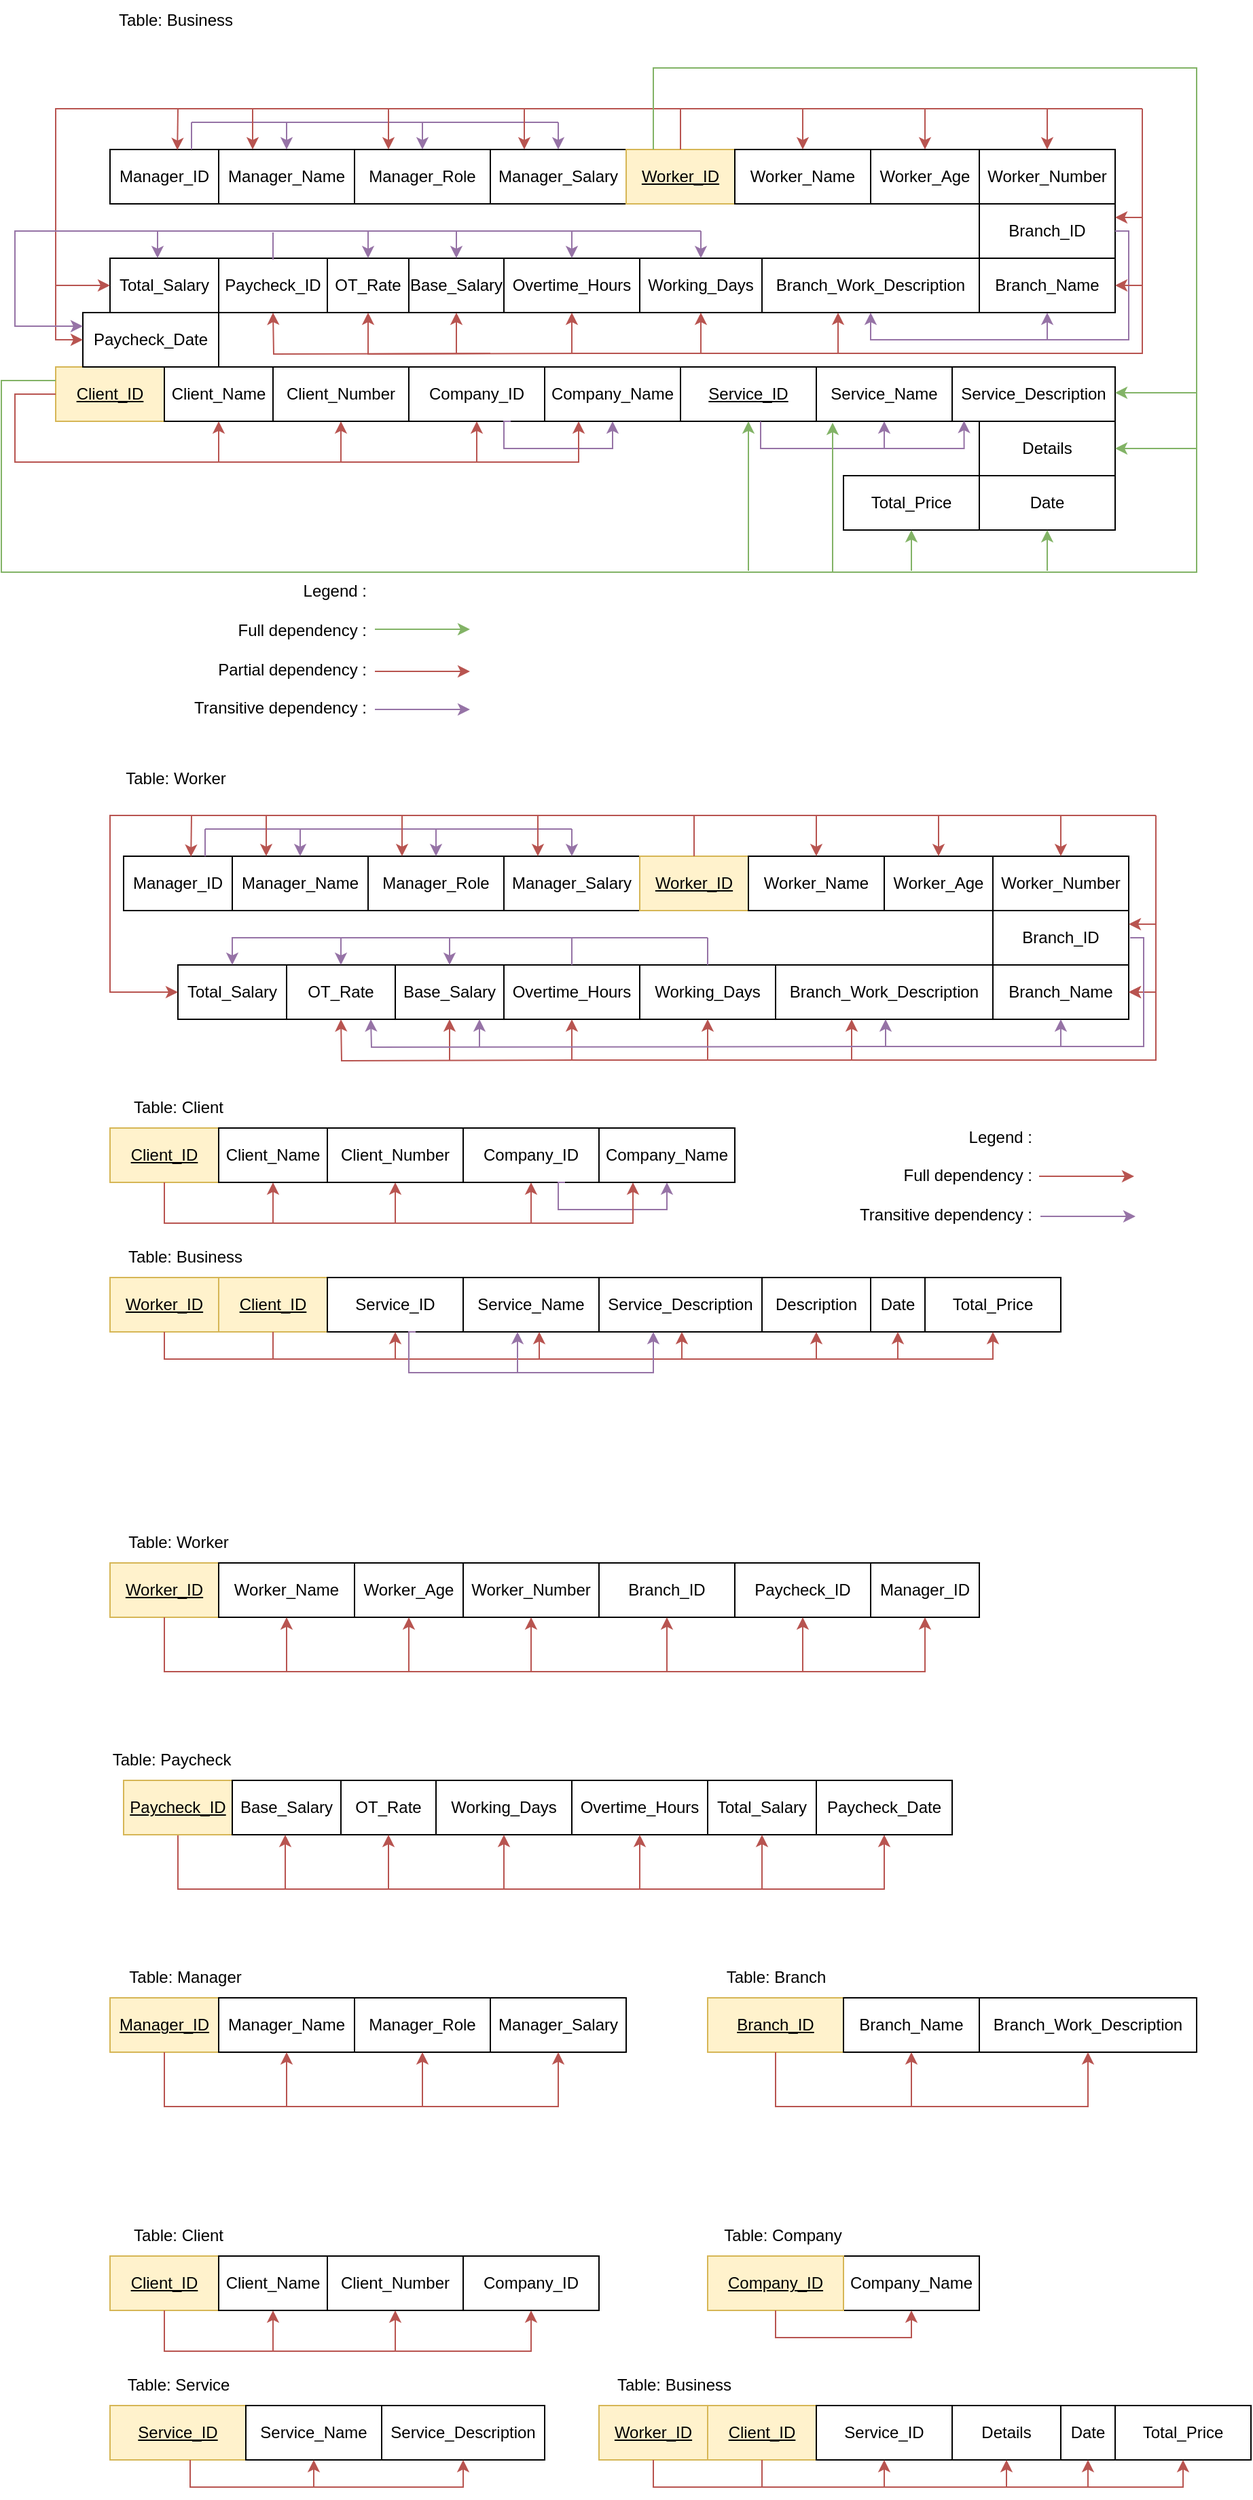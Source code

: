 <mxfile version="26.0.3">
  <diagram name="Page-1" id="LXzScgE2hTpgleU8OrZ3">
    <mxGraphModel dx="1900" dy="522" grid="1" gridSize="10" guides="1" tooltips="1" connect="1" arrows="1" fold="1" page="1" pageScale="1" pageWidth="850" pageHeight="1100" math="0" shadow="0">
      <root>
        <mxCell id="0" />
        <mxCell id="1" parent="0" />
        <mxCell id="Hk881FnilYnl4Pr_U3hR-2" value="Manager_ID" style="rounded=0;whiteSpace=wrap;html=1;" parent="1" vertex="1">
          <mxGeometry y="120" width="80" height="40" as="geometry" />
        </mxCell>
        <mxCell id="Hk881FnilYnl4Pr_U3hR-3" value="Manager_Name" style="rounded=0;whiteSpace=wrap;html=1;" parent="1" vertex="1">
          <mxGeometry x="80" y="120" width="100" height="40" as="geometry" />
        </mxCell>
        <mxCell id="Hk881FnilYnl4Pr_U3hR-4" value="Manager_Role" style="rounded=0;whiteSpace=wrap;html=1;" parent="1" vertex="1">
          <mxGeometry x="180" y="120" width="100" height="40" as="geometry" />
        </mxCell>
        <mxCell id="Hk881FnilYnl4Pr_U3hR-5" value="Manager_Salary" style="rounded=0;whiteSpace=wrap;html=1;" parent="1" vertex="1">
          <mxGeometry x="280" y="120" width="100" height="40" as="geometry" />
        </mxCell>
        <mxCell id="Hk881FnilYnl4Pr_U3hR-6" value="&lt;u&gt;Worker_ID&lt;/u&gt;" style="rounded=0;whiteSpace=wrap;html=1;fillColor=#fff2cc;strokeColor=#d6b656;" parent="1" vertex="1">
          <mxGeometry x="380" y="120" width="80" height="40" as="geometry" />
        </mxCell>
        <mxCell id="Hk881FnilYnl4Pr_U3hR-7" value="Worker_Name" style="rounded=0;whiteSpace=wrap;html=1;" parent="1" vertex="1">
          <mxGeometry x="460" y="120" width="100" height="40" as="geometry" />
        </mxCell>
        <mxCell id="Hk881FnilYnl4Pr_U3hR-10" value="Worker_Age" style="rounded=0;whiteSpace=wrap;html=1;" parent="1" vertex="1">
          <mxGeometry x="560" y="120" width="80" height="40" as="geometry" />
        </mxCell>
        <mxCell id="Hk881FnilYnl4Pr_U3hR-11" value="Worker_Number" style="rounded=0;whiteSpace=wrap;html=1;" parent="1" vertex="1">
          <mxGeometry x="640" y="120" width="100" height="40" as="geometry" />
        </mxCell>
        <mxCell id="Hk881FnilYnl4Pr_U3hR-13" value="Table: Business" style="text;html=1;align=center;verticalAlign=middle;resizable=0;points=[];autosize=1;strokeColor=none;fillColor=none;" parent="1" vertex="1">
          <mxGeometry x="-7" y="10" width="110" height="30" as="geometry" />
        </mxCell>
        <mxCell id="Hk881FnilYnl4Pr_U3hR-14" value="Branch_ID" style="rounded=0;whiteSpace=wrap;html=1;" parent="1" vertex="1">
          <mxGeometry x="640" y="160" width="100" height="40" as="geometry" />
        </mxCell>
        <mxCell id="Hk881FnilYnl4Pr_U3hR-15" value="Branch_Name" style="rounded=0;whiteSpace=wrap;html=1;" parent="1" vertex="1">
          <mxGeometry x="640" y="200" width="100" height="40" as="geometry" />
        </mxCell>
        <mxCell id="Hk881FnilYnl4Pr_U3hR-16" value="Branch_Work_Description" style="rounded=0;whiteSpace=wrap;html=1;" parent="1" vertex="1">
          <mxGeometry x="480" y="200" width="160" height="40" as="geometry" />
        </mxCell>
        <mxCell id="Hk881FnilYnl4Pr_U3hR-17" value="Working_Days" style="rounded=0;whiteSpace=wrap;html=1;" parent="1" vertex="1">
          <mxGeometry x="390" y="200" width="90" height="40" as="geometry" />
        </mxCell>
        <mxCell id="Hk881FnilYnl4Pr_U3hR-18" value="Overtime_Hours" style="rounded=0;whiteSpace=wrap;html=1;" parent="1" vertex="1">
          <mxGeometry x="290" y="200" width="100" height="40" as="geometry" />
        </mxCell>
        <mxCell id="Hk881FnilYnl4Pr_U3hR-19" value="Base_Salary" style="rounded=0;whiteSpace=wrap;html=1;" parent="1" vertex="1">
          <mxGeometry x="220" y="200" width="70" height="40" as="geometry" />
        </mxCell>
        <mxCell id="Hk881FnilYnl4Pr_U3hR-20" value="OT_Rate" style="rounded=0;whiteSpace=wrap;html=1;" parent="1" vertex="1">
          <mxGeometry x="160" y="200" width="60" height="40" as="geometry" />
        </mxCell>
        <mxCell id="Hk881FnilYnl4Pr_U3hR-21" value="Total_Salary" style="rounded=0;whiteSpace=wrap;html=1;" parent="1" vertex="1">
          <mxGeometry y="200" width="80" height="40" as="geometry" />
        </mxCell>
        <mxCell id="Hk881FnilYnl4Pr_U3hR-22" value="&lt;u&gt;Client_ID&lt;/u&gt;" style="rounded=0;whiteSpace=wrap;html=1;fillColor=#fff2cc;strokeColor=#d6b656;" parent="1" vertex="1">
          <mxGeometry x="-40" y="280" width="80" height="40" as="geometry" />
        </mxCell>
        <mxCell id="Hk881FnilYnl4Pr_U3hR-23" value="Client_Name" style="rounded=0;whiteSpace=wrap;html=1;" parent="1" vertex="1">
          <mxGeometry x="40" y="280" width="80" height="40" as="geometry" />
        </mxCell>
        <mxCell id="Hk881FnilYnl4Pr_U3hR-24" value="Client_Number" style="rounded=0;whiteSpace=wrap;html=1;" parent="1" vertex="1">
          <mxGeometry x="120" y="280" width="100" height="40" as="geometry" />
        </mxCell>
        <mxCell id="Hk881FnilYnl4Pr_U3hR-25" value="Company_ID" style="rounded=0;whiteSpace=wrap;html=1;" parent="1" vertex="1">
          <mxGeometry x="220" y="280" width="100" height="40" as="geometry" />
        </mxCell>
        <mxCell id="Hk881FnilYnl4Pr_U3hR-26" value="Company_Name" style="rounded=0;whiteSpace=wrap;html=1;" parent="1" vertex="1">
          <mxGeometry x="320" y="280" width="100" height="40" as="geometry" />
        </mxCell>
        <mxCell id="Hk881FnilYnl4Pr_U3hR-27" value="&lt;u&gt;Service_ID&lt;/u&gt;" style="rounded=0;whiteSpace=wrap;html=1;" parent="1" vertex="1">
          <mxGeometry x="420" y="280" width="100" height="40" as="geometry" />
        </mxCell>
        <mxCell id="Hk881FnilYnl4Pr_U3hR-29" value="Service_Name" style="rounded=0;whiteSpace=wrap;html=1;" parent="1" vertex="1">
          <mxGeometry x="520" y="280" width="100" height="40" as="geometry" />
        </mxCell>
        <mxCell id="Hk881FnilYnl4Pr_U3hR-30" value="Service_Description" style="rounded=0;whiteSpace=wrap;html=1;" parent="1" vertex="1">
          <mxGeometry x="620" y="280" width="120" height="40" as="geometry" />
        </mxCell>
        <mxCell id="Hk881FnilYnl4Pr_U3hR-31" value="Details" style="rounded=0;whiteSpace=wrap;html=1;" parent="1" vertex="1">
          <mxGeometry x="640" y="320" width="100" height="40" as="geometry" />
        </mxCell>
        <mxCell id="Hk881FnilYnl4Pr_U3hR-32" value="Date" style="rounded=0;whiteSpace=wrap;html=1;" parent="1" vertex="1">
          <mxGeometry x="640" y="360" width="100" height="40" as="geometry" />
        </mxCell>
        <mxCell id="Hk881FnilYnl4Pr_U3hR-33" value="Total_Price" style="rounded=0;whiteSpace=wrap;html=1;" parent="1" vertex="1">
          <mxGeometry x="540" y="360" width="100" height="40" as="geometry" />
        </mxCell>
        <mxCell id="Hk881FnilYnl4Pr_U3hR-39" value="" style="endArrow=none;html=1;rounded=0;fillColor=#e1d5e7;strokeColor=#9673a6;" parent="1" edge="1">
          <mxGeometry width="50" height="50" relative="1" as="geometry">
            <mxPoint x="60" y="100" as="sourcePoint" />
            <mxPoint x="330" y="100" as="targetPoint" />
          </mxGeometry>
        </mxCell>
        <mxCell id="Hk881FnilYnl4Pr_U3hR-40" value="" style="endArrow=none;html=1;rounded=0;fillColor=#e1d5e7;strokeColor=#9673a6;exitX=0.75;exitY=0;exitDx=0;exitDy=0;" parent="1" source="Hk881FnilYnl4Pr_U3hR-2" edge="1">
          <mxGeometry width="50" height="50" relative="1" as="geometry">
            <mxPoint x="-60" y="130" as="sourcePoint" />
            <mxPoint x="60" y="100" as="targetPoint" />
          </mxGeometry>
        </mxCell>
        <mxCell id="Hk881FnilYnl4Pr_U3hR-41" value="" style="endArrow=classic;html=1;rounded=0;entryX=0.5;entryY=0;entryDx=0;entryDy=0;fillColor=#e1d5e7;strokeColor=#9673a6;" parent="1" target="Hk881FnilYnl4Pr_U3hR-3" edge="1">
          <mxGeometry width="50" height="50" relative="1" as="geometry">
            <mxPoint x="130" y="100" as="sourcePoint" />
            <mxPoint x="180" y="30" as="targetPoint" />
          </mxGeometry>
        </mxCell>
        <mxCell id="Hk881FnilYnl4Pr_U3hR-43" value="" style="endArrow=classic;html=1;rounded=0;entryX=0.5;entryY=0;entryDx=0;entryDy=0;fillColor=#e1d5e7;strokeColor=#9673a6;" parent="1" target="Hk881FnilYnl4Pr_U3hR-4" edge="1">
          <mxGeometry width="50" height="50" relative="1" as="geometry">
            <mxPoint x="230" y="100" as="sourcePoint" />
            <mxPoint x="140" y="130" as="targetPoint" />
          </mxGeometry>
        </mxCell>
        <mxCell id="Hk881FnilYnl4Pr_U3hR-44" value="" style="endArrow=classic;html=1;rounded=0;entryX=0.5;entryY=0;entryDx=0;entryDy=0;fillColor=#e1d5e7;strokeColor=#9673a6;" parent="1" target="Hk881FnilYnl4Pr_U3hR-5" edge="1">
          <mxGeometry width="50" height="50" relative="1" as="geometry">
            <mxPoint x="330" y="100" as="sourcePoint" />
            <mxPoint x="150" y="140" as="targetPoint" />
          </mxGeometry>
        </mxCell>
        <mxCell id="Hk881FnilYnl4Pr_U3hR-45" value="" style="endArrow=none;html=1;rounded=0;fillColor=#f8cecc;strokeColor=#b85450;" parent="1" edge="1">
          <mxGeometry width="50" height="50" relative="1" as="geometry">
            <mxPoint x="50" y="90" as="sourcePoint" />
            <mxPoint x="760" y="90" as="targetPoint" />
          </mxGeometry>
        </mxCell>
        <mxCell id="Hk881FnilYnl4Pr_U3hR-46" value="" style="endArrow=classic;html=1;rounded=0;entryX=0.62;entryY=0.01;entryDx=0;entryDy=0;entryPerimeter=0;fillColor=#f8cecc;strokeColor=#b85450;" parent="1" target="Hk881FnilYnl4Pr_U3hR-2" edge="1">
          <mxGeometry width="50" height="50" relative="1" as="geometry">
            <mxPoint x="50" y="90" as="sourcePoint" />
            <mxPoint x="390" y="30" as="targetPoint" />
          </mxGeometry>
        </mxCell>
        <mxCell id="Hk881FnilYnl4Pr_U3hR-47" value="" style="endArrow=none;html=1;rounded=0;exitX=0.5;exitY=0;exitDx=0;exitDy=0;fillColor=#f8cecc;strokeColor=#b85450;" parent="1" source="Hk881FnilYnl4Pr_U3hR-6" edge="1">
          <mxGeometry width="50" height="50" relative="1" as="geometry">
            <mxPoint x="460" y="70" as="sourcePoint" />
            <mxPoint x="420" y="90" as="targetPoint" />
          </mxGeometry>
        </mxCell>
        <mxCell id="Hk881FnilYnl4Pr_U3hR-49" value="" style="endArrow=classic;html=1;rounded=0;entryX=0.5;entryY=0;entryDx=0;entryDy=0;fillColor=#f8cecc;strokeColor=#b85450;" parent="1" target="Hk881FnilYnl4Pr_U3hR-7" edge="1">
          <mxGeometry width="50" height="50" relative="1" as="geometry">
            <mxPoint x="510" y="90" as="sourcePoint" />
            <mxPoint x="60" y="130" as="targetPoint" />
          </mxGeometry>
        </mxCell>
        <mxCell id="Hk881FnilYnl4Pr_U3hR-50" value="" style="endArrow=classic;html=1;rounded=0;entryX=0.5;entryY=0;entryDx=0;entryDy=0;fillColor=#f8cecc;strokeColor=#b85450;" parent="1" target="Hk881FnilYnl4Pr_U3hR-10" edge="1">
          <mxGeometry width="50" height="50" relative="1" as="geometry">
            <mxPoint x="600" y="90" as="sourcePoint" />
            <mxPoint x="520" y="130" as="targetPoint" />
          </mxGeometry>
        </mxCell>
        <mxCell id="Hk881FnilYnl4Pr_U3hR-51" value="" style="endArrow=classic;html=1;rounded=0;fillColor=#f8cecc;strokeColor=#b85450;" parent="1" target="Hk881FnilYnl4Pr_U3hR-11" edge="1">
          <mxGeometry width="50" height="50" relative="1" as="geometry">
            <mxPoint x="690" y="90" as="sourcePoint" />
            <mxPoint x="610" y="130" as="targetPoint" />
          </mxGeometry>
        </mxCell>
        <mxCell id="Hk881FnilYnl4Pr_U3hR-52" value="" style="endArrow=classic;html=1;rounded=0;fillColor=#f8cecc;strokeColor=#b85450;edgeStyle=orthogonalEdgeStyle;entryX=1;entryY=0.25;entryDx=0;entryDy=0;" parent="1" target="Hk881FnilYnl4Pr_U3hR-14" edge="1">
          <mxGeometry width="50" height="50" relative="1" as="geometry">
            <mxPoint x="760" y="90" as="sourcePoint" />
            <mxPoint x="700" y="130" as="targetPoint" />
            <Array as="points">
              <mxPoint x="760" y="170" />
            </Array>
          </mxGeometry>
        </mxCell>
        <mxCell id="Hk881FnilYnl4Pr_U3hR-54" value="" style="endArrow=classic;html=1;rounded=0;entryX=0.5;entryY=1;entryDx=0;entryDy=0;fillColor=#e1d5e7;strokeColor=#9673a6;exitX=1;exitY=0.5;exitDx=0;exitDy=0;edgeStyle=orthogonalEdgeStyle;" parent="1" source="Hk881FnilYnl4Pr_U3hR-14" target="Hk881FnilYnl4Pr_U3hR-16" edge="1">
          <mxGeometry width="50" height="50" relative="1" as="geometry">
            <mxPoint x="340" y="110" as="sourcePoint" />
            <mxPoint x="340" y="130" as="targetPoint" />
            <Array as="points">
              <mxPoint x="750" y="180" />
              <mxPoint x="750" y="260" />
              <mxPoint x="560" y="260" />
            </Array>
          </mxGeometry>
        </mxCell>
        <mxCell id="Hk881FnilYnl4Pr_U3hR-55" value="" style="endArrow=classic;html=1;rounded=0;entryX=0.5;entryY=1;entryDx=0;entryDy=0;fillColor=#e1d5e7;strokeColor=#9673a6;" parent="1" target="Hk881FnilYnl4Pr_U3hR-15" edge="1">
          <mxGeometry width="50" height="50" relative="1" as="geometry">
            <mxPoint x="690" y="260" as="sourcePoint" />
            <mxPoint x="240" y="130" as="targetPoint" />
          </mxGeometry>
        </mxCell>
        <mxCell id="Hk881FnilYnl4Pr_U3hR-56" value="" style="endArrow=classic;html=1;rounded=0;fillColor=#f8cecc;strokeColor=#b85450;edgeStyle=orthogonalEdgeStyle;entryX=0.5;entryY=1;entryDx=0;entryDy=0;" parent="1" target="Hk881FnilYnl4Pr_U3hR-18" edge="1">
          <mxGeometry width="50" height="50" relative="1" as="geometry">
            <mxPoint x="760" y="170" as="sourcePoint" />
            <mxPoint x="750" y="180" as="targetPoint" />
            <Array as="points">
              <mxPoint x="760" y="270" />
              <mxPoint x="340" y="270" />
            </Array>
          </mxGeometry>
        </mxCell>
        <mxCell id="Hk881FnilYnl4Pr_U3hR-57" value="" style="endArrow=classic;html=1;rounded=0;entryX=0.5;entryY=1;entryDx=0;entryDy=0;fillColor=#f8cecc;strokeColor=#b85450;" parent="1" target="Hk881FnilYnl4Pr_U3hR-17" edge="1">
          <mxGeometry width="50" height="50" relative="1" as="geometry">
            <mxPoint x="435" y="270" as="sourcePoint" />
            <mxPoint x="520" y="130" as="targetPoint" />
          </mxGeometry>
        </mxCell>
        <mxCell id="Hk881FnilYnl4Pr_U3hR-58" value="" style="endArrow=classic;html=1;rounded=0;entryX=0.5;entryY=0;entryDx=0;entryDy=0;fillColor=#e1d5e7;strokeColor=#9673a6;edgeStyle=orthogonalEdgeStyle;" parent="1" edge="1">
          <mxGeometry width="50" height="50" relative="1" as="geometry">
            <mxPoint x="435" y="180" as="sourcePoint" />
            <mxPoint x="35" y="200" as="targetPoint" />
            <Array as="points">
              <mxPoint x="35" y="180" />
            </Array>
          </mxGeometry>
        </mxCell>
        <mxCell id="Hk881FnilYnl4Pr_U3hR-60" value="" style="endArrow=none;html=1;rounded=0;fillColor=#e1d5e7;strokeColor=#9673a6;endFill=0;startArrow=classic;startFill=1;" parent="1" source="Hk881FnilYnl4Pr_U3hR-18" edge="1">
          <mxGeometry width="50" height="50" relative="1" as="geometry">
            <mxPoint x="140" y="460" as="sourcePoint" />
            <mxPoint x="340" y="180" as="targetPoint" />
          </mxGeometry>
        </mxCell>
        <mxCell id="Hk881FnilYnl4Pr_U3hR-61" value="" style="endArrow=none;html=1;rounded=0;fillColor=#e1d5e7;strokeColor=#9673a6;exitX=0.5;exitY=0;exitDx=0;exitDy=0;endFill=0;startArrow=classic;startFill=1;" parent="1" source="Hk881FnilYnl4Pr_U3hR-17" edge="1">
          <mxGeometry width="50" height="50" relative="1" as="geometry">
            <mxPoint x="340" y="210" as="sourcePoint" />
            <mxPoint x="435" y="180" as="targetPoint" />
          </mxGeometry>
        </mxCell>
        <mxCell id="Hk881FnilYnl4Pr_U3hR-62" value="" style="endArrow=classic;html=1;rounded=0;entryX=0.5;entryY=0;entryDx=0;entryDy=0;fillColor=#e1d5e7;strokeColor=#9673a6;endFill=1;startArrow=none;startFill=0;" parent="1" target="Hk881FnilYnl4Pr_U3hR-20" edge="1">
          <mxGeometry width="50" height="50" relative="1" as="geometry">
            <mxPoint x="190" y="180" as="sourcePoint" />
            <mxPoint x="20" y="200" as="targetPoint" />
          </mxGeometry>
        </mxCell>
        <mxCell id="Hk881FnilYnl4Pr_U3hR-63" value="" style="endArrow=classic;html=1;rounded=0;entryX=0.5;entryY=0;entryDx=0;entryDy=0;fillColor=#e1d5e7;strokeColor=#9673a6;endFill=1;" parent="1" target="Hk881FnilYnl4Pr_U3hR-19" edge="1">
          <mxGeometry width="50" height="50" relative="1" as="geometry">
            <mxPoint x="255" y="180" as="sourcePoint" />
            <mxPoint x="170" y="210" as="targetPoint" />
          </mxGeometry>
        </mxCell>
        <mxCell id="Hk881FnilYnl4Pr_U3hR-64" value="" style="group" parent="1" vertex="1" connectable="0">
          <mxGeometry x="40" y="433" width="225" height="110" as="geometry" />
        </mxCell>
        <mxCell id="Hk881FnilYnl4Pr_U3hR-35" value="Legend :&lt;div&gt;&lt;br&gt;&lt;div&gt;Full dependency :&lt;/div&gt;&lt;div&gt;&lt;br&gt;&lt;/div&gt;&lt;div&gt;Partial dependency :&lt;/div&gt;&lt;div&gt;&lt;br&gt;&lt;/div&gt;&lt;div&gt;Transitive dependency :&lt;/div&gt;&lt;/div&gt;" style="text;html=1;align=right;verticalAlign=middle;resizable=0;points=[];autosize=1;strokeColor=none;fillColor=none;" parent="Hk881FnilYnl4Pr_U3hR-64" vertex="1">
          <mxGeometry width="150" height="110" as="geometry" />
        </mxCell>
        <mxCell id="Hk881FnilYnl4Pr_U3hR-36" value="" style="endArrow=classic;html=1;rounded=0;fillColor=#d5e8d4;strokeColor=#82b366;" parent="Hk881FnilYnl4Pr_U3hR-64" edge="1">
          <mxGeometry width="50" height="50" relative="1" as="geometry">
            <mxPoint x="155" y="40" as="sourcePoint" />
            <mxPoint x="225" y="40" as="targetPoint" />
          </mxGeometry>
        </mxCell>
        <mxCell id="Hk881FnilYnl4Pr_U3hR-37" value="" style="endArrow=classic;html=1;rounded=0;fillColor=#f8cecc;strokeColor=#b85450;" parent="Hk881FnilYnl4Pr_U3hR-64" edge="1">
          <mxGeometry width="50" height="50" relative="1" as="geometry">
            <mxPoint x="155" y="71" as="sourcePoint" />
            <mxPoint x="225" y="71" as="targetPoint" />
          </mxGeometry>
        </mxCell>
        <mxCell id="Hk881FnilYnl4Pr_U3hR-38" value="" style="endArrow=classic;html=1;rounded=0;fillColor=#e1d5e7;strokeColor=#9673a6;" parent="Hk881FnilYnl4Pr_U3hR-64" edge="1">
          <mxGeometry width="50" height="50" relative="1" as="geometry">
            <mxPoint x="155" y="99" as="sourcePoint" />
            <mxPoint x="225" y="99" as="targetPoint" />
          </mxGeometry>
        </mxCell>
        <mxCell id="Hk881FnilYnl4Pr_U3hR-65" value="" style="endArrow=classic;html=1;rounded=0;edgeStyle=orthogonalEdgeStyle;fillColor=#f8cecc;strokeColor=#b85450;exitX=0;exitY=0.5;exitDx=0;exitDy=0;entryX=0.5;entryY=1;entryDx=0;entryDy=0;" parent="1" source="Hk881FnilYnl4Pr_U3hR-22" target="Hk881FnilYnl4Pr_U3hR-25" edge="1">
          <mxGeometry width="50" height="50" relative="1" as="geometry">
            <mxPoint x="20" y="430" as="sourcePoint" />
            <mxPoint x="70" y="380" as="targetPoint" />
            <Array as="points">
              <mxPoint x="-70" y="300" />
              <mxPoint x="-70" y="350" />
              <mxPoint x="270" y="350" />
            </Array>
          </mxGeometry>
        </mxCell>
        <mxCell id="Hk881FnilYnl4Pr_U3hR-66" value="" style="endArrow=classic;html=1;rounded=0;entryX=0.5;entryY=1;entryDx=0;entryDy=0;fillColor=#f8cecc;strokeColor=#b85450;" parent="1" target="Hk881FnilYnl4Pr_U3hR-23" edge="1">
          <mxGeometry width="50" height="50" relative="1" as="geometry">
            <mxPoint x="80" y="350" as="sourcePoint" />
            <mxPoint x="60" y="400" as="targetPoint" />
          </mxGeometry>
        </mxCell>
        <mxCell id="Hk881FnilYnl4Pr_U3hR-67" value="" style="endArrow=classic;html=1;rounded=0;entryX=0.5;entryY=1;entryDx=0;entryDy=0;fillColor=#f8cecc;strokeColor=#b85450;" parent="1" target="Hk881FnilYnl4Pr_U3hR-24" edge="1">
          <mxGeometry width="50" height="50" relative="1" as="geometry">
            <mxPoint x="170" y="350" as="sourcePoint" />
            <mxPoint x="90" y="330" as="targetPoint" />
          </mxGeometry>
        </mxCell>
        <mxCell id="Hk881FnilYnl4Pr_U3hR-68" value="" style="endArrow=classic;html=1;rounded=0;fillColor=#e1d5e7;strokeColor=#9673a6;edgeStyle=orthogonalEdgeStyle;entryX=0.5;entryY=1;entryDx=0;entryDy=0;exitX=0.75;exitY=1;exitDx=0;exitDy=0;" parent="1" source="Hk881FnilYnl4Pr_U3hR-25" target="Hk881FnilYnl4Pr_U3hR-26" edge="1">
          <mxGeometry width="50" height="50" relative="1" as="geometry">
            <mxPoint x="340" y="420" as="sourcePoint" />
            <mxPoint x="390" y="370" as="targetPoint" />
            <Array as="points">
              <mxPoint x="290" y="320" />
              <mxPoint x="290" y="340" />
              <mxPoint x="370" y="340" />
            </Array>
          </mxGeometry>
        </mxCell>
        <mxCell id="Hk881FnilYnl4Pr_U3hR-70" value="" style="endArrow=classic;html=1;rounded=0;edgeStyle=orthogonalEdgeStyle;fillColor=#e1d5e7;strokeColor=#9673a6;entryX=0.073;entryY=0.99;entryDx=0;entryDy=0;entryPerimeter=0;" parent="1" target="Hk881FnilYnl4Pr_U3hR-30" edge="1">
          <mxGeometry width="50" height="50" relative="1" as="geometry">
            <mxPoint x="479" y="320" as="sourcePoint" />
            <mxPoint x="470" y="360" as="targetPoint" />
            <Array as="points">
              <mxPoint x="479" y="340" />
              <mxPoint x="629" y="340" />
            </Array>
          </mxGeometry>
        </mxCell>
        <mxCell id="Hk881FnilYnl4Pr_U3hR-71" value="" style="endArrow=classic;html=1;rounded=0;fillColor=#e1d5e7;strokeColor=#9673a6;entryX=0.5;entryY=1;entryDx=0;entryDy=0;" parent="1" target="Hk881FnilYnl4Pr_U3hR-29" edge="1">
          <mxGeometry width="50" height="50" relative="1" as="geometry">
            <mxPoint x="570" y="340" as="sourcePoint" />
            <mxPoint x="420" y="370" as="targetPoint" />
          </mxGeometry>
        </mxCell>
        <mxCell id="Hk881FnilYnl4Pr_U3hR-72" value="" style="endArrow=none;html=1;rounded=0;entryX=0.25;entryY=0;entryDx=0;entryDy=0;edgeStyle=orthogonalEdgeStyle;fillColor=#d5e8d4;strokeColor=#82b366;exitX=0;exitY=0.25;exitDx=0;exitDy=0;" parent="1" source="Hk881FnilYnl4Pr_U3hR-22" target="Hk881FnilYnl4Pr_U3hR-6" edge="1">
          <mxGeometry width="50" height="50" relative="1" as="geometry">
            <mxPoint x="350" y="430" as="sourcePoint" />
            <mxPoint x="400" y="380" as="targetPoint" />
            <Array as="points">
              <mxPoint x="-80" y="290" />
              <mxPoint x="-80" y="431" />
              <mxPoint x="800" y="431" />
              <mxPoint x="800" y="60" />
              <mxPoint x="400" y="60" />
            </Array>
          </mxGeometry>
        </mxCell>
        <mxCell id="Hk881FnilYnl4Pr_U3hR-73" value="" style="endArrow=classic;html=1;rounded=0;entryX=0.5;entryY=1;entryDx=0;entryDy=0;fillColor=#d5e8d4;strokeColor=#82b366;startArrow=none;startFill=0;endFill=1;" parent="1" target="Hk881FnilYnl4Pr_U3hR-27" edge="1">
          <mxGeometry width="50" height="50" relative="1" as="geometry">
            <mxPoint x="470" y="430" as="sourcePoint" />
            <mxPoint x="420" y="350" as="targetPoint" />
          </mxGeometry>
        </mxCell>
        <mxCell id="Hk881FnilYnl4Pr_U3hR-74" value="" style="endArrow=classic;html=1;rounded=0;entryX=0.5;entryY=1;entryDx=0;entryDy=0;fillColor=#d5e8d4;strokeColor=#82b366;" parent="1" target="Hk881FnilYnl4Pr_U3hR-33" edge="1">
          <mxGeometry width="50" height="50" relative="1" as="geometry">
            <mxPoint x="590" y="430" as="sourcePoint" />
            <mxPoint x="530" y="470" as="targetPoint" />
          </mxGeometry>
        </mxCell>
        <mxCell id="Hk881FnilYnl4Pr_U3hR-75" value="" style="endArrow=classic;html=1;rounded=0;entryX=0.5;entryY=1;entryDx=0;entryDy=0;fillColor=#d5e8d4;strokeColor=#82b366;" parent="1" target="Hk881FnilYnl4Pr_U3hR-32" edge="1">
          <mxGeometry width="50" height="50" relative="1" as="geometry">
            <mxPoint x="690" y="430" as="sourcePoint" />
            <mxPoint x="720" y="450" as="targetPoint" />
          </mxGeometry>
        </mxCell>
        <mxCell id="Hk881FnilYnl4Pr_U3hR-76" value="" style="endArrow=classic;html=1;rounded=0;entryX=1;entryY=0.5;entryDx=0;entryDy=0;fillColor=#d5e8d4;strokeColor=#82b366;" parent="1" target="Hk881FnilYnl4Pr_U3hR-31" edge="1">
          <mxGeometry width="50" height="50" relative="1" as="geometry">
            <mxPoint x="800" y="340" as="sourcePoint" />
            <mxPoint x="690" y="470" as="targetPoint" />
          </mxGeometry>
        </mxCell>
        <mxCell id="Hk881FnilYnl4Pr_U3hR-78" value="" style="endArrow=classic;html=1;rounded=0;entryX=1;entryY=0.5;entryDx=0;entryDy=0;fillColor=#f8cecc;strokeColor=#b85450;" parent="1" target="Hk881FnilYnl4Pr_U3hR-15" edge="1">
          <mxGeometry width="50" height="50" relative="1" as="geometry">
            <mxPoint x="760" y="220" as="sourcePoint" />
            <mxPoint x="400" y="370" as="targetPoint" />
          </mxGeometry>
        </mxCell>
        <mxCell id="Hk881FnilYnl4Pr_U3hR-79" value="" style="endArrow=classic;html=1;rounded=0;fillColor=#f8cecc;strokeColor=#b85450;" parent="1" edge="1">
          <mxGeometry width="50" height="50" relative="1" as="geometry">
            <mxPoint x="536" y="270" as="sourcePoint" />
            <mxPoint x="536" y="240" as="targetPoint" />
          </mxGeometry>
        </mxCell>
        <mxCell id="Hk881FnilYnl4Pr_U3hR-80" value="" style="endArrow=classic;html=1;rounded=0;entryX=0;entryY=0.5;entryDx=0;entryDy=0;edgeStyle=orthogonalEdgeStyle;fillColor=#f8cecc;strokeColor=#b85450;" parent="1" target="Hk881FnilYnl4Pr_U3hR-21" edge="1">
          <mxGeometry width="50" height="50" relative="1" as="geometry">
            <mxPoint x="50" y="90" as="sourcePoint" />
            <mxPoint x="-70" y="150" as="targetPoint" />
            <Array as="points">
              <mxPoint x="-40" y="90" />
              <mxPoint x="-40" y="220" />
            </Array>
          </mxGeometry>
        </mxCell>
        <mxCell id="Hk881FnilYnl4Pr_U3hR-82" value="" style="endArrow=classic;html=1;rounded=0;entryX=0.25;entryY=0;entryDx=0;entryDy=0;fillColor=#f8cecc;strokeColor=#b85450;" parent="1" target="Hk881FnilYnl4Pr_U3hR-3" edge="1">
          <mxGeometry width="50" height="50" relative="1" as="geometry">
            <mxPoint x="105" y="90" as="sourcePoint" />
            <mxPoint x="-40" y="70" as="targetPoint" />
          </mxGeometry>
        </mxCell>
        <mxCell id="Hk881FnilYnl4Pr_U3hR-84" value="" style="endArrow=classic;html=1;rounded=0;entryX=0.25;entryY=0;entryDx=0;entryDy=0;fillColor=#f8cecc;strokeColor=#b85450;" parent="1" target="Hk881FnilYnl4Pr_U3hR-4" edge="1">
          <mxGeometry width="50" height="50" relative="1" as="geometry">
            <mxPoint x="205" y="90" as="sourcePoint" />
            <mxPoint x="-60" y="160" as="targetPoint" />
          </mxGeometry>
        </mxCell>
        <mxCell id="Hk881FnilYnl4Pr_U3hR-85" value="" style="endArrow=classic;html=1;rounded=0;entryX=0.25;entryY=0;entryDx=0;entryDy=0;fillColor=#f8cecc;strokeColor=#b85450;" parent="1" target="Hk881FnilYnl4Pr_U3hR-5" edge="1">
          <mxGeometry width="50" height="50" relative="1" as="geometry">
            <mxPoint x="305" y="90" as="sourcePoint" />
            <mxPoint x="-20" y="110" as="targetPoint" />
          </mxGeometry>
        </mxCell>
        <mxCell id="Hk881FnilYnl4Pr_U3hR-86" value="" style="endArrow=classic;html=1;rounded=0;edgeStyle=orthogonalEdgeStyle;entryX=0.5;entryY=1;entryDx=0;entryDy=0;fillColor=#f8cecc;strokeColor=#b85450;" parent="1" target="Hk881FnilYnl4Pr_U3hR-20" edge="1">
          <mxGeometry width="50" height="50" relative="1" as="geometry">
            <mxPoint x="350" y="270" as="sourcePoint" />
            <mxPoint x="240" y="240" as="targetPoint" />
          </mxGeometry>
        </mxCell>
        <mxCell id="Hk881FnilYnl4Pr_U3hR-87" value="" style="endArrow=classic;html=1;rounded=0;entryX=0.25;entryY=1;entryDx=0;entryDy=0;edgeStyle=orthogonalEdgeStyle;fillColor=#f8cecc;strokeColor=#b85450;" parent="1" target="Hk881FnilYnl4Pr_U3hR-26" edge="1">
          <mxGeometry width="50" height="50" relative="1" as="geometry">
            <mxPoint x="270" y="340" as="sourcePoint" />
            <mxPoint x="280" y="380" as="targetPoint" />
            <Array as="points">
              <mxPoint x="270" y="350" />
              <mxPoint x="345" y="350" />
            </Array>
          </mxGeometry>
        </mxCell>
        <mxCell id="Hk881FnilYnl4Pr_U3hR-88" value="" style="endArrow=classic;html=1;rounded=0;entryX=0.5;entryY=1;entryDx=0;entryDy=0;fillColor=#f8cecc;strokeColor=#b85450;" parent="1" target="Hk881FnilYnl4Pr_U3hR-19" edge="1">
          <mxGeometry width="50" height="50" relative="1" as="geometry">
            <mxPoint x="255" y="270" as="sourcePoint" />
            <mxPoint x="440" y="250" as="targetPoint" />
          </mxGeometry>
        </mxCell>
        <mxCell id="Hk881FnilYnl4Pr_U3hR-89" value="Manager_ID" style="rounded=0;whiteSpace=wrap;html=1;" parent="1" vertex="1">
          <mxGeometry x="10" y="640" width="80" height="40" as="geometry" />
        </mxCell>
        <mxCell id="Hk881FnilYnl4Pr_U3hR-90" value="Manager_Name" style="rounded=0;whiteSpace=wrap;html=1;" parent="1" vertex="1">
          <mxGeometry x="90" y="640" width="100" height="40" as="geometry" />
        </mxCell>
        <mxCell id="Hk881FnilYnl4Pr_U3hR-91" value="Manager_Role" style="rounded=0;whiteSpace=wrap;html=1;" parent="1" vertex="1">
          <mxGeometry x="190" y="640" width="100" height="40" as="geometry" />
        </mxCell>
        <mxCell id="Hk881FnilYnl4Pr_U3hR-92" value="Manager_Salary" style="rounded=0;whiteSpace=wrap;html=1;" parent="1" vertex="1">
          <mxGeometry x="290" y="640" width="100" height="40" as="geometry" />
        </mxCell>
        <mxCell id="Hk881FnilYnl4Pr_U3hR-93" value="&lt;u&gt;Worker_ID&lt;/u&gt;" style="rounded=0;whiteSpace=wrap;html=1;fillColor=#fff2cc;strokeColor=#d6b656;" parent="1" vertex="1">
          <mxGeometry x="390" y="640" width="80" height="40" as="geometry" />
        </mxCell>
        <mxCell id="Hk881FnilYnl4Pr_U3hR-94" value="Worker_Name" style="rounded=0;whiteSpace=wrap;html=1;" parent="1" vertex="1">
          <mxGeometry x="470" y="640" width="100" height="40" as="geometry" />
        </mxCell>
        <mxCell id="Hk881FnilYnl4Pr_U3hR-95" value="Worker_Age" style="rounded=0;whiteSpace=wrap;html=1;" parent="1" vertex="1">
          <mxGeometry x="570" y="640" width="80" height="40" as="geometry" />
        </mxCell>
        <mxCell id="Hk881FnilYnl4Pr_U3hR-96" value="Worker_Number" style="rounded=0;whiteSpace=wrap;html=1;" parent="1" vertex="1">
          <mxGeometry x="650" y="640" width="100" height="40" as="geometry" />
        </mxCell>
        <mxCell id="Hk881FnilYnl4Pr_U3hR-97" value="Branch_ID" style="rounded=0;whiteSpace=wrap;html=1;" parent="1" vertex="1">
          <mxGeometry x="650" y="680" width="100" height="40" as="geometry" />
        </mxCell>
        <mxCell id="Hk881FnilYnl4Pr_U3hR-98" value="Branch_Name" style="rounded=0;whiteSpace=wrap;html=1;" parent="1" vertex="1">
          <mxGeometry x="650" y="720" width="100" height="40" as="geometry" />
        </mxCell>
        <mxCell id="Hk881FnilYnl4Pr_U3hR-99" value="Branch_Work_Description" style="rounded=0;whiteSpace=wrap;html=1;" parent="1" vertex="1">
          <mxGeometry x="490" y="720" width="160" height="40" as="geometry" />
        </mxCell>
        <mxCell id="Hk881FnilYnl4Pr_U3hR-100" value="Working_Days" style="rounded=0;whiteSpace=wrap;html=1;" parent="1" vertex="1">
          <mxGeometry x="390" y="720" width="100" height="40" as="geometry" />
        </mxCell>
        <mxCell id="Hk881FnilYnl4Pr_U3hR-101" value="Overtime_Hours" style="rounded=0;whiteSpace=wrap;html=1;" parent="1" vertex="1">
          <mxGeometry x="290" y="720" width="100" height="40" as="geometry" />
        </mxCell>
        <mxCell id="Hk881FnilYnl4Pr_U3hR-102" value="Base_Salary" style="rounded=0;whiteSpace=wrap;html=1;" parent="1" vertex="1">
          <mxGeometry x="210" y="720" width="80" height="40" as="geometry" />
        </mxCell>
        <mxCell id="Hk881FnilYnl4Pr_U3hR-103" value="OT_Rate" style="rounded=0;whiteSpace=wrap;html=1;" parent="1" vertex="1">
          <mxGeometry x="130" y="720" width="80" height="40" as="geometry" />
        </mxCell>
        <mxCell id="Hk881FnilYnl4Pr_U3hR-104" value="Total_Salary" style="rounded=0;whiteSpace=wrap;html=1;" parent="1" vertex="1">
          <mxGeometry x="50" y="720" width="80" height="40" as="geometry" />
        </mxCell>
        <mxCell id="Hk881FnilYnl4Pr_U3hR-105" value="" style="endArrow=none;html=1;rounded=0;fillColor=#e1d5e7;strokeColor=#9673a6;" parent="1" edge="1">
          <mxGeometry width="50" height="50" relative="1" as="geometry">
            <mxPoint x="70" y="620" as="sourcePoint" />
            <mxPoint x="340" y="620" as="targetPoint" />
          </mxGeometry>
        </mxCell>
        <mxCell id="Hk881FnilYnl4Pr_U3hR-106" value="" style="endArrow=none;html=1;rounded=0;fillColor=#e1d5e7;strokeColor=#9673a6;exitX=0.75;exitY=0;exitDx=0;exitDy=0;" parent="1" source="Hk881FnilYnl4Pr_U3hR-89" edge="1">
          <mxGeometry width="50" height="50" relative="1" as="geometry">
            <mxPoint x="-50" y="650" as="sourcePoint" />
            <mxPoint x="70" y="620" as="targetPoint" />
          </mxGeometry>
        </mxCell>
        <mxCell id="Hk881FnilYnl4Pr_U3hR-107" value="" style="endArrow=classic;html=1;rounded=0;entryX=0.5;entryY=0;entryDx=0;entryDy=0;fillColor=#e1d5e7;strokeColor=#9673a6;" parent="1" target="Hk881FnilYnl4Pr_U3hR-90" edge="1">
          <mxGeometry width="50" height="50" relative="1" as="geometry">
            <mxPoint x="140" y="620" as="sourcePoint" />
            <mxPoint x="190" y="550" as="targetPoint" />
          </mxGeometry>
        </mxCell>
        <mxCell id="Hk881FnilYnl4Pr_U3hR-108" value="" style="endArrow=classic;html=1;rounded=0;entryX=0.5;entryY=0;entryDx=0;entryDy=0;fillColor=#e1d5e7;strokeColor=#9673a6;" parent="1" target="Hk881FnilYnl4Pr_U3hR-91" edge="1">
          <mxGeometry width="50" height="50" relative="1" as="geometry">
            <mxPoint x="240" y="620" as="sourcePoint" />
            <mxPoint x="150" y="650" as="targetPoint" />
          </mxGeometry>
        </mxCell>
        <mxCell id="Hk881FnilYnl4Pr_U3hR-109" value="" style="endArrow=classic;html=1;rounded=0;entryX=0.5;entryY=0;entryDx=0;entryDy=0;fillColor=#e1d5e7;strokeColor=#9673a6;" parent="1" target="Hk881FnilYnl4Pr_U3hR-92" edge="1">
          <mxGeometry width="50" height="50" relative="1" as="geometry">
            <mxPoint x="340" y="620" as="sourcePoint" />
            <mxPoint x="160" y="660" as="targetPoint" />
          </mxGeometry>
        </mxCell>
        <mxCell id="Hk881FnilYnl4Pr_U3hR-110" value="" style="endArrow=none;html=1;rounded=0;fillColor=#f8cecc;strokeColor=#b85450;" parent="1" edge="1">
          <mxGeometry width="50" height="50" relative="1" as="geometry">
            <mxPoint x="60" y="610" as="sourcePoint" />
            <mxPoint x="770" y="610" as="targetPoint" />
          </mxGeometry>
        </mxCell>
        <mxCell id="Hk881FnilYnl4Pr_U3hR-111" value="" style="endArrow=classic;html=1;rounded=0;entryX=0.62;entryY=0.01;entryDx=0;entryDy=0;entryPerimeter=0;fillColor=#f8cecc;strokeColor=#b85450;" parent="1" target="Hk881FnilYnl4Pr_U3hR-89" edge="1">
          <mxGeometry width="50" height="50" relative="1" as="geometry">
            <mxPoint x="60" y="610" as="sourcePoint" />
            <mxPoint x="400" y="550" as="targetPoint" />
          </mxGeometry>
        </mxCell>
        <mxCell id="Hk881FnilYnl4Pr_U3hR-112" value="" style="endArrow=none;html=1;rounded=0;exitX=0.5;exitY=0;exitDx=0;exitDy=0;fillColor=#f8cecc;strokeColor=#b85450;" parent="1" source="Hk881FnilYnl4Pr_U3hR-93" edge="1">
          <mxGeometry width="50" height="50" relative="1" as="geometry">
            <mxPoint x="470" y="590" as="sourcePoint" />
            <mxPoint x="430" y="610" as="targetPoint" />
          </mxGeometry>
        </mxCell>
        <mxCell id="Hk881FnilYnl4Pr_U3hR-113" value="" style="endArrow=classic;html=1;rounded=0;entryX=0.5;entryY=0;entryDx=0;entryDy=0;fillColor=#f8cecc;strokeColor=#b85450;" parent="1" target="Hk881FnilYnl4Pr_U3hR-94" edge="1">
          <mxGeometry width="50" height="50" relative="1" as="geometry">
            <mxPoint x="520" y="610" as="sourcePoint" />
            <mxPoint x="70" y="650" as="targetPoint" />
          </mxGeometry>
        </mxCell>
        <mxCell id="Hk881FnilYnl4Pr_U3hR-114" value="" style="endArrow=classic;html=1;rounded=0;entryX=0.5;entryY=0;entryDx=0;entryDy=0;fillColor=#f8cecc;strokeColor=#b85450;" parent="1" target="Hk881FnilYnl4Pr_U3hR-95" edge="1">
          <mxGeometry width="50" height="50" relative="1" as="geometry">
            <mxPoint x="610" y="610" as="sourcePoint" />
            <mxPoint x="530" y="650" as="targetPoint" />
          </mxGeometry>
        </mxCell>
        <mxCell id="Hk881FnilYnl4Pr_U3hR-115" value="" style="endArrow=classic;html=1;rounded=0;fillColor=#f8cecc;strokeColor=#b85450;" parent="1" target="Hk881FnilYnl4Pr_U3hR-96" edge="1">
          <mxGeometry width="50" height="50" relative="1" as="geometry">
            <mxPoint x="700" y="610" as="sourcePoint" />
            <mxPoint x="620" y="650" as="targetPoint" />
          </mxGeometry>
        </mxCell>
        <mxCell id="Hk881FnilYnl4Pr_U3hR-116" value="" style="endArrow=classic;html=1;rounded=0;fillColor=#f8cecc;strokeColor=#b85450;edgeStyle=orthogonalEdgeStyle;entryX=1;entryY=0.25;entryDx=0;entryDy=0;" parent="1" target="Hk881FnilYnl4Pr_U3hR-97" edge="1">
          <mxGeometry width="50" height="50" relative="1" as="geometry">
            <mxPoint x="770" y="610" as="sourcePoint" />
            <mxPoint x="710" y="650" as="targetPoint" />
            <Array as="points">
              <mxPoint x="770" y="690" />
            </Array>
          </mxGeometry>
        </mxCell>
        <mxCell id="Hk881FnilYnl4Pr_U3hR-117" value="" style="endArrow=classic;html=1;rounded=0;entryX=0.5;entryY=0;entryDx=0;entryDy=0;fillColor=#e1d5e7;strokeColor=#9673a6;edgeStyle=orthogonalEdgeStyle;" parent="1" target="Hk881FnilYnl4Pr_U3hR-104" edge="1">
          <mxGeometry width="50" height="50" relative="1" as="geometry">
            <mxPoint x="440" y="700" as="sourcePoint" />
            <mxPoint x="580" y="770" as="targetPoint" />
            <Array as="points">
              <mxPoint x="90" y="700" />
            </Array>
          </mxGeometry>
        </mxCell>
        <mxCell id="Hk881FnilYnl4Pr_U3hR-118" value="" style="endArrow=none;html=1;rounded=0;fillColor=#e1d5e7;strokeColor=#9673a6;" parent="1" source="Hk881FnilYnl4Pr_U3hR-101" edge="1">
          <mxGeometry width="50" height="50" relative="1" as="geometry">
            <mxPoint x="150" y="980" as="sourcePoint" />
            <mxPoint x="340" y="700" as="targetPoint" />
          </mxGeometry>
        </mxCell>
        <mxCell id="Hk881FnilYnl4Pr_U3hR-119" value="" style="endArrow=none;html=1;rounded=0;fillColor=#e1d5e7;strokeColor=#9673a6;exitX=0.5;exitY=0;exitDx=0;exitDy=0;" parent="1" source="Hk881FnilYnl4Pr_U3hR-100" edge="1">
          <mxGeometry width="50" height="50" relative="1" as="geometry">
            <mxPoint x="350" y="730" as="sourcePoint" />
            <mxPoint x="440" y="700" as="targetPoint" />
          </mxGeometry>
        </mxCell>
        <mxCell id="Hk881FnilYnl4Pr_U3hR-120" value="" style="endArrow=classic;html=1;rounded=0;entryX=0.5;entryY=0;entryDx=0;entryDy=0;fillColor=#e1d5e7;strokeColor=#9673a6;" parent="1" target="Hk881FnilYnl4Pr_U3hR-103" edge="1">
          <mxGeometry width="50" height="50" relative="1" as="geometry">
            <mxPoint x="170" y="700" as="sourcePoint" />
            <mxPoint x="30" y="720" as="targetPoint" />
          </mxGeometry>
        </mxCell>
        <mxCell id="Hk881FnilYnl4Pr_U3hR-121" value="" style="endArrow=classic;html=1;rounded=0;entryX=0.5;entryY=0;entryDx=0;entryDy=0;fillColor=#e1d5e7;strokeColor=#9673a6;" parent="1" target="Hk881FnilYnl4Pr_U3hR-102" edge="1">
          <mxGeometry width="50" height="50" relative="1" as="geometry">
            <mxPoint x="250" y="700" as="sourcePoint" />
            <mxPoint x="180" y="730" as="targetPoint" />
          </mxGeometry>
        </mxCell>
        <mxCell id="Hk881FnilYnl4Pr_U3hR-122" value="" style="endArrow=classic;html=1;rounded=0;entryX=1;entryY=0.5;entryDx=0;entryDy=0;fillColor=#f8cecc;strokeColor=#b85450;" parent="1" target="Hk881FnilYnl4Pr_U3hR-98" edge="1">
          <mxGeometry width="50" height="50" relative="1" as="geometry">
            <mxPoint x="770" y="740" as="sourcePoint" />
            <mxPoint x="410" y="890" as="targetPoint" />
          </mxGeometry>
        </mxCell>
        <mxCell id="Hk881FnilYnl4Pr_U3hR-123" value="" style="endArrow=classic;html=1;rounded=0;entryX=0;entryY=0.5;entryDx=0;entryDy=0;edgeStyle=orthogonalEdgeStyle;fillColor=#f8cecc;strokeColor=#b85450;" parent="1" target="Hk881FnilYnl4Pr_U3hR-104" edge="1">
          <mxGeometry width="50" height="50" relative="1" as="geometry">
            <mxPoint x="60" y="610" as="sourcePoint" />
            <mxPoint x="-60" y="670" as="targetPoint" />
            <Array as="points">
              <mxPoint y="610" />
              <mxPoint y="740" />
            </Array>
          </mxGeometry>
        </mxCell>
        <mxCell id="Hk881FnilYnl4Pr_U3hR-124" value="" style="endArrow=classic;html=1;rounded=0;entryX=0.25;entryY=0;entryDx=0;entryDy=0;fillColor=#f8cecc;strokeColor=#b85450;" parent="1" target="Hk881FnilYnl4Pr_U3hR-90" edge="1">
          <mxGeometry width="50" height="50" relative="1" as="geometry">
            <mxPoint x="115" y="610" as="sourcePoint" />
            <mxPoint x="-30" y="590" as="targetPoint" />
          </mxGeometry>
        </mxCell>
        <mxCell id="Hk881FnilYnl4Pr_U3hR-125" value="" style="endArrow=classic;html=1;rounded=0;entryX=0.25;entryY=0;entryDx=0;entryDy=0;fillColor=#f8cecc;strokeColor=#b85450;" parent="1" target="Hk881FnilYnl4Pr_U3hR-91" edge="1">
          <mxGeometry width="50" height="50" relative="1" as="geometry">
            <mxPoint x="215" y="610" as="sourcePoint" />
            <mxPoint x="-50" y="680" as="targetPoint" />
          </mxGeometry>
        </mxCell>
        <mxCell id="Hk881FnilYnl4Pr_U3hR-126" value="" style="endArrow=classic;html=1;rounded=0;entryX=0.25;entryY=0;entryDx=0;entryDy=0;fillColor=#f8cecc;strokeColor=#b85450;" parent="1" target="Hk881FnilYnl4Pr_U3hR-92" edge="1">
          <mxGeometry width="50" height="50" relative="1" as="geometry">
            <mxPoint x="315" y="610" as="sourcePoint" />
            <mxPoint x="-10" y="630" as="targetPoint" />
          </mxGeometry>
        </mxCell>
        <mxCell id="Hk881FnilYnl4Pr_U3hR-127" value="Table: Worker" style="text;html=1;align=center;verticalAlign=middle;resizable=0;points=[];autosize=1;strokeColor=none;fillColor=none;" parent="1" vertex="1">
          <mxGeometry x="-2" y="568" width="100" height="30" as="geometry" />
        </mxCell>
        <mxCell id="Hk881FnilYnl4Pr_U3hR-146" value="" style="endArrow=classic;html=1;rounded=0;entryX=0.5;entryY=1;entryDx=0;entryDy=0;fillColor=#e1d5e7;strokeColor=#9673a6;" parent="1" edge="1">
          <mxGeometry width="50" height="50" relative="1" as="geometry">
            <mxPoint x="700" y="780" as="sourcePoint" />
            <mxPoint x="700" y="760" as="targetPoint" />
          </mxGeometry>
        </mxCell>
        <mxCell id="Hk881FnilYnl4Pr_U3hR-147" value="" style="endArrow=classic;html=1;rounded=0;entryX=0.5;entryY=1;entryDx=0;entryDy=0;fillColor=#f8cecc;strokeColor=#b85450;" parent="1" edge="1">
          <mxGeometry width="50" height="50" relative="1" as="geometry">
            <mxPoint x="440" y="790" as="sourcePoint" />
            <mxPoint x="440" y="760" as="targetPoint" />
          </mxGeometry>
        </mxCell>
        <mxCell id="Hk881FnilYnl4Pr_U3hR-148" value="" style="endArrow=classic;html=1;rounded=0;entryX=1;entryY=0.5;entryDx=0;entryDy=0;fillColor=#f8cecc;strokeColor=#b85450;" parent="1" edge="1">
          <mxGeometry width="50" height="50" relative="1" as="geometry">
            <mxPoint x="770" y="740" as="sourcePoint" />
            <mxPoint x="750" y="740" as="targetPoint" />
          </mxGeometry>
        </mxCell>
        <mxCell id="Hk881FnilYnl4Pr_U3hR-149" value="" style="endArrow=classic;html=1;rounded=0;fillColor=#f8cecc;strokeColor=#b85450;" parent="1" edge="1">
          <mxGeometry width="50" height="50" relative="1" as="geometry">
            <mxPoint x="546" y="790" as="sourcePoint" />
            <mxPoint x="546" y="760" as="targetPoint" />
          </mxGeometry>
        </mxCell>
        <mxCell id="Hk881FnilYnl4Pr_U3hR-150" value="" style="endArrow=classic;html=1;rounded=0;edgeStyle=orthogonalEdgeStyle;entryX=0.5;entryY=1;entryDx=0;entryDy=0;fillColor=#f8cecc;strokeColor=#b85450;" parent="1" edge="1">
          <mxGeometry width="50" height="50" relative="1" as="geometry">
            <mxPoint x="340" y="790" as="sourcePoint" />
            <mxPoint x="170" y="760" as="targetPoint" />
          </mxGeometry>
        </mxCell>
        <mxCell id="Hk881FnilYnl4Pr_U3hR-151" value="" style="endArrow=classic;html=1;rounded=0;entryX=0.5;entryY=1;entryDx=0;entryDy=0;fillColor=#f8cecc;strokeColor=#b85450;" parent="1" edge="1">
          <mxGeometry width="50" height="50" relative="1" as="geometry">
            <mxPoint x="250" y="790" as="sourcePoint" />
            <mxPoint x="250" y="760" as="targetPoint" />
          </mxGeometry>
        </mxCell>
        <mxCell id="Hk881FnilYnl4Pr_U3hR-152" value="" style="endArrow=classic;html=1;rounded=0;fillColor=#f8cecc;strokeColor=#b85450;edgeStyle=orthogonalEdgeStyle;entryX=0.5;entryY=1;entryDx=0;entryDy=0;" parent="1" edge="1">
          <mxGeometry width="50" height="50" relative="1" as="geometry">
            <mxPoint x="770" y="690" as="sourcePoint" />
            <mxPoint x="340" y="760" as="targetPoint" />
            <Array as="points">
              <mxPoint x="770" y="790" />
              <mxPoint x="340" y="790" />
            </Array>
          </mxGeometry>
        </mxCell>
        <mxCell id="Hk881FnilYnl4Pr_U3hR-153" value="" style="endArrow=classic;html=1;rounded=0;entryX=0.5;entryY=1;entryDx=0;entryDy=0;fillColor=#e1d5e7;strokeColor=#9673a6;exitX=1;exitY=0.5;exitDx=0;exitDy=0;edgeStyle=orthogonalEdgeStyle;" parent="1" edge="1">
          <mxGeometry width="50" height="50" relative="1" as="geometry">
            <mxPoint x="751" y="700" as="sourcePoint" />
            <mxPoint x="571" y="760" as="targetPoint" />
            <Array as="points">
              <mxPoint x="761" y="700" />
              <mxPoint x="761" y="780" />
              <mxPoint x="571" y="780" />
            </Array>
          </mxGeometry>
        </mxCell>
        <mxCell id="Hk881FnilYnl4Pr_U3hR-154" value="&lt;u&gt;Client_ID&lt;/u&gt;" style="rounded=0;whiteSpace=wrap;html=1;fillColor=#fff2cc;strokeColor=#d6b656;" parent="1" vertex="1">
          <mxGeometry y="840" width="80" height="40" as="geometry" />
        </mxCell>
        <mxCell id="Hk881FnilYnl4Pr_U3hR-155" value="Client_Name" style="rounded=0;whiteSpace=wrap;html=1;" parent="1" vertex="1">
          <mxGeometry x="80" y="840" width="80" height="40" as="geometry" />
        </mxCell>
        <mxCell id="Hk881FnilYnl4Pr_U3hR-156" value="Client_Number" style="rounded=0;whiteSpace=wrap;html=1;" parent="1" vertex="1">
          <mxGeometry x="160" y="840" width="100" height="40" as="geometry" />
        </mxCell>
        <mxCell id="Hk881FnilYnl4Pr_U3hR-157" value="Company_ID" style="rounded=0;whiteSpace=wrap;html=1;" parent="1" vertex="1">
          <mxGeometry x="260" y="840" width="100" height="40" as="geometry" />
        </mxCell>
        <mxCell id="Hk881FnilYnl4Pr_U3hR-158" value="Company_Name" style="rounded=0;whiteSpace=wrap;html=1;" parent="1" vertex="1">
          <mxGeometry x="360" y="840" width="100" height="40" as="geometry" />
        </mxCell>
        <mxCell id="Hk881FnilYnl4Pr_U3hR-159" value="" style="endArrow=classic;html=1;rounded=0;edgeStyle=orthogonalEdgeStyle;fillColor=#f8cecc;strokeColor=#b85450;exitX=0.5;exitY=1;exitDx=0;exitDy=0;entryX=0.5;entryY=1;entryDx=0;entryDy=0;" parent="1" source="Hk881FnilYnl4Pr_U3hR-154" target="Hk881FnilYnl4Pr_U3hR-157" edge="1">
          <mxGeometry width="50" height="50" relative="1" as="geometry">
            <mxPoint x="60" y="990" as="sourcePoint" />
            <mxPoint x="110" y="940" as="targetPoint" />
            <Array as="points">
              <mxPoint x="40" y="910" />
              <mxPoint x="310" y="910" />
            </Array>
          </mxGeometry>
        </mxCell>
        <mxCell id="Hk881FnilYnl4Pr_U3hR-160" value="" style="endArrow=classic;html=1;rounded=0;entryX=0.5;entryY=1;entryDx=0;entryDy=0;fillColor=#f8cecc;strokeColor=#b85450;" parent="1" target="Hk881FnilYnl4Pr_U3hR-155" edge="1">
          <mxGeometry width="50" height="50" relative="1" as="geometry">
            <mxPoint x="120" y="910" as="sourcePoint" />
            <mxPoint x="100" y="960" as="targetPoint" />
          </mxGeometry>
        </mxCell>
        <mxCell id="Hk881FnilYnl4Pr_U3hR-161" value="" style="endArrow=classic;html=1;rounded=0;entryX=0.5;entryY=1;entryDx=0;entryDy=0;fillColor=#f8cecc;strokeColor=#b85450;" parent="1" target="Hk881FnilYnl4Pr_U3hR-156" edge="1">
          <mxGeometry width="50" height="50" relative="1" as="geometry">
            <mxPoint x="210" y="910" as="sourcePoint" />
            <mxPoint x="130" y="890" as="targetPoint" />
          </mxGeometry>
        </mxCell>
        <mxCell id="Hk881FnilYnl4Pr_U3hR-162" value="" style="endArrow=classic;html=1;rounded=0;fillColor=#e1d5e7;strokeColor=#9673a6;edgeStyle=orthogonalEdgeStyle;entryX=0.5;entryY=1;entryDx=0;entryDy=0;exitX=0.75;exitY=1;exitDx=0;exitDy=0;" parent="1" source="Hk881FnilYnl4Pr_U3hR-157" target="Hk881FnilYnl4Pr_U3hR-158" edge="1">
          <mxGeometry width="50" height="50" relative="1" as="geometry">
            <mxPoint x="380" y="980" as="sourcePoint" />
            <mxPoint x="430" y="930" as="targetPoint" />
            <Array as="points">
              <mxPoint x="330" y="880" />
              <mxPoint x="330" y="900" />
              <mxPoint x="410" y="900" />
            </Array>
          </mxGeometry>
        </mxCell>
        <mxCell id="Hk881FnilYnl4Pr_U3hR-164" value="" style="endArrow=classic;html=1;rounded=0;entryX=0.25;entryY=1;entryDx=0;entryDy=0;edgeStyle=orthogonalEdgeStyle;fillColor=#f8cecc;strokeColor=#b85450;" parent="1" target="Hk881FnilYnl4Pr_U3hR-158" edge="1">
          <mxGeometry width="50" height="50" relative="1" as="geometry">
            <mxPoint x="310" y="900" as="sourcePoint" />
            <mxPoint x="320" y="940" as="targetPoint" />
            <Array as="points">
              <mxPoint x="310" y="910" />
              <mxPoint x="385" y="910" />
            </Array>
          </mxGeometry>
        </mxCell>
        <mxCell id="Hk881FnilYnl4Pr_U3hR-166" value="Table: Client" style="text;html=1;align=center;verticalAlign=middle;resizable=0;points=[];autosize=1;strokeColor=none;fillColor=none;" parent="1" vertex="1">
          <mxGeometry x="5" y="810" width="90" height="30" as="geometry" />
        </mxCell>
        <mxCell id="Hk881FnilYnl4Pr_U3hR-168" value="" style="group" parent="1" vertex="1" connectable="0">
          <mxGeometry x="530" y="820" width="225" height="110" as="geometry" />
        </mxCell>
        <mxCell id="Hk881FnilYnl4Pr_U3hR-169" value="Legend :&lt;div&gt;&lt;div&gt;&lt;br&gt;&lt;/div&gt;&lt;div&gt;Full dependency :&lt;/div&gt;&lt;div&gt;&lt;br&gt;&lt;/div&gt;&lt;div&gt;Transitive dependency :&lt;/div&gt;&lt;/div&gt;" style="text;html=1;align=right;verticalAlign=middle;resizable=0;points=[];autosize=1;strokeColor=none;fillColor=none;" parent="Hk881FnilYnl4Pr_U3hR-168" vertex="1">
          <mxGeometry y="10" width="150" height="90" as="geometry" />
        </mxCell>
        <mxCell id="Hk881FnilYnl4Pr_U3hR-172" value="" style="endArrow=classic;html=1;rounded=0;fillColor=#e1d5e7;strokeColor=#9673a6;" parent="Hk881FnilYnl4Pr_U3hR-168" edge="1">
          <mxGeometry width="50" height="50" relative="1" as="geometry">
            <mxPoint x="155" y="85" as="sourcePoint" />
            <mxPoint x="225" y="85" as="targetPoint" />
          </mxGeometry>
        </mxCell>
        <mxCell id="Hk881FnilYnl4Pr_U3hR-191" value="" style="endArrow=classic;html=1;rounded=0;fillColor=#f8cecc;strokeColor=#b85450;" parent="Hk881FnilYnl4Pr_U3hR-168" edge="1">
          <mxGeometry width="50" height="50" relative="1" as="geometry">
            <mxPoint x="154" y="55.5" as="sourcePoint" />
            <mxPoint x="224" y="55.5" as="targetPoint" />
          </mxGeometry>
        </mxCell>
        <mxCell id="Hk881FnilYnl4Pr_U3hR-180" value="&lt;u&gt;Worker_ID&lt;/u&gt;" style="rounded=0;whiteSpace=wrap;html=1;fillColor=#fff2cc;strokeColor=#d6b656;" parent="1" vertex="1">
          <mxGeometry y="950" width="80" height="40" as="geometry" />
        </mxCell>
        <mxCell id="Hk881FnilYnl4Pr_U3hR-181" value="&lt;u&gt;Client_ID&lt;/u&gt;" style="rounded=0;whiteSpace=wrap;html=1;fillColor=#fff2cc;strokeColor=#d6b656;" parent="1" vertex="1">
          <mxGeometry x="80" y="950" width="80" height="40" as="geometry" />
        </mxCell>
        <mxCell id="Hk881FnilYnl4Pr_U3hR-182" value="&lt;span&gt;Service_ID&lt;/span&gt;" style="rounded=0;whiteSpace=wrap;html=1;fontStyle=0" parent="1" vertex="1">
          <mxGeometry x="160" y="950" width="100" height="40" as="geometry" />
        </mxCell>
        <mxCell id="Hk881FnilYnl4Pr_U3hR-183" value="Description" style="rounded=0;whiteSpace=wrap;html=1;" parent="1" vertex="1">
          <mxGeometry x="480" y="950" width="80" height="40" as="geometry" />
        </mxCell>
        <mxCell id="Hk881FnilYnl4Pr_U3hR-184" value="Table: Business" style="text;html=1;align=center;verticalAlign=middle;resizable=0;points=[];autosize=1;strokeColor=none;fillColor=none;" parent="1" vertex="1">
          <mxGeometry y="920" width="110" height="30" as="geometry" />
        </mxCell>
        <mxCell id="Hk881FnilYnl4Pr_U3hR-185" value="Date" style="rounded=0;whiteSpace=wrap;html=1;" parent="1" vertex="1">
          <mxGeometry x="560" y="950" width="40" height="40" as="geometry" />
        </mxCell>
        <mxCell id="Hk881FnilYnl4Pr_U3hR-186" value="Total_Price" style="rounded=0;whiteSpace=wrap;html=1;" parent="1" vertex="1">
          <mxGeometry x="600" y="950" width="100" height="40" as="geometry" />
        </mxCell>
        <mxCell id="Hk881FnilYnl4Pr_U3hR-187" value="" style="endArrow=classic;html=1;rounded=0;edgeStyle=orthogonalEdgeStyle;fillColor=#f8cecc;strokeColor=#b85450;entryX=0.5;entryY=1;entryDx=0;entryDy=0;exitX=0.5;exitY=1;exitDx=0;exitDy=0;" parent="1" source="Hk881FnilYnl4Pr_U3hR-180" target="Hk881FnilYnl4Pr_U3hR-186" edge="1">
          <mxGeometry width="50" height="50" relative="1" as="geometry">
            <mxPoint x="35" y="1040" as="sourcePoint" />
            <mxPoint x="185" y="1040" as="targetPoint" />
            <Array as="points">
              <mxPoint x="40" y="1010" />
              <mxPoint x="650" y="1010" />
            </Array>
          </mxGeometry>
        </mxCell>
        <mxCell id="Hk881FnilYnl4Pr_U3hR-188" value="" style="endArrow=classic;html=1;rounded=0;fillColor=#f8cecc;strokeColor=#b85450;entryX=0.5;entryY=1;entryDx=0;entryDy=0;" parent="1" target="Hk881FnilYnl4Pr_U3hR-183" edge="1">
          <mxGeometry width="50" height="50" relative="1" as="geometry">
            <mxPoint x="520" y="1010" as="sourcePoint" />
            <mxPoint x="-200" y="1000" as="targetPoint" />
          </mxGeometry>
        </mxCell>
        <mxCell id="Hk881FnilYnl4Pr_U3hR-189" value="" style="endArrow=classic;html=1;rounded=0;fillColor=#f8cecc;strokeColor=#b85450;entryX=0.5;entryY=1;entryDx=0;entryDy=0;" parent="1" target="Hk881FnilYnl4Pr_U3hR-185" edge="1">
          <mxGeometry width="50" height="50" relative="1" as="geometry">
            <mxPoint x="580" y="1010" as="sourcePoint" />
            <mxPoint x="-200" y="1000" as="targetPoint" />
          </mxGeometry>
        </mxCell>
        <mxCell id="Hk881FnilYnl4Pr_U3hR-193" value="" style="endArrow=none;html=1;rounded=0;entryX=0.5;entryY=1;entryDx=0;entryDy=0;fillColor=#f8cecc;strokeColor=#b85450;" parent="1" target="Hk881FnilYnl4Pr_U3hR-181" edge="1">
          <mxGeometry width="50" height="50" relative="1" as="geometry">
            <mxPoint x="120" y="1010" as="sourcePoint" />
            <mxPoint x="140" y="1040" as="targetPoint" />
          </mxGeometry>
        </mxCell>
        <mxCell id="Hk881FnilYnl4Pr_U3hR-194" value="" style="endArrow=classic;html=1;rounded=0;entryX=0.5;entryY=1;entryDx=0;entryDy=0;fillColor=#f8cecc;strokeColor=#b85450;endFill=1;" parent="1" target="Hk881FnilYnl4Pr_U3hR-182" edge="1">
          <mxGeometry width="50" height="50" relative="1" as="geometry">
            <mxPoint x="210" y="1010" as="sourcePoint" />
            <mxPoint x="230" y="1030" as="targetPoint" />
          </mxGeometry>
        </mxCell>
        <mxCell id="Hk881FnilYnl4Pr_U3hR-195" value="&lt;u&gt;Client_ID&lt;/u&gt;" style="rounded=0;whiteSpace=wrap;html=1;fillColor=#fff2cc;strokeColor=#d6b656;" parent="1" vertex="1">
          <mxGeometry y="1670" width="80" height="40" as="geometry" />
        </mxCell>
        <mxCell id="Hk881FnilYnl4Pr_U3hR-196" value="Client_Name" style="rounded=0;whiteSpace=wrap;html=1;" parent="1" vertex="1">
          <mxGeometry x="80" y="1670" width="80" height="40" as="geometry" />
        </mxCell>
        <mxCell id="Hk881FnilYnl4Pr_U3hR-197" value="Client_Number" style="rounded=0;whiteSpace=wrap;html=1;" parent="1" vertex="1">
          <mxGeometry x="160" y="1670" width="100" height="40" as="geometry" />
        </mxCell>
        <mxCell id="Hk881FnilYnl4Pr_U3hR-198" value="Company_ID" style="rounded=0;whiteSpace=wrap;html=1;" parent="1" vertex="1">
          <mxGeometry x="260" y="1670" width="100" height="40" as="geometry" />
        </mxCell>
        <mxCell id="Hk881FnilYnl4Pr_U3hR-199" value="Company_Name" style="rounded=0;whiteSpace=wrap;html=1;" parent="1" vertex="1">
          <mxGeometry x="540" y="1670" width="100" height="40" as="geometry" />
        </mxCell>
        <mxCell id="Hk881FnilYnl4Pr_U3hR-200" value="" style="endArrow=classic;html=1;rounded=0;edgeStyle=orthogonalEdgeStyle;fillColor=#f8cecc;strokeColor=#b85450;exitX=0.5;exitY=1;exitDx=0;exitDy=0;entryX=0.5;entryY=1;entryDx=0;entryDy=0;" parent="1" source="Hk881FnilYnl4Pr_U3hR-195" target="Hk881FnilYnl4Pr_U3hR-198" edge="1">
          <mxGeometry width="50" height="50" relative="1" as="geometry">
            <mxPoint x="60" y="1820" as="sourcePoint" />
            <mxPoint x="110" y="1770" as="targetPoint" />
            <Array as="points">
              <mxPoint x="40" y="1740" />
              <mxPoint x="310" y="1740" />
            </Array>
          </mxGeometry>
        </mxCell>
        <mxCell id="Hk881FnilYnl4Pr_U3hR-201" value="" style="endArrow=classic;html=1;rounded=0;entryX=0.5;entryY=1;entryDx=0;entryDy=0;fillColor=#f8cecc;strokeColor=#b85450;" parent="1" target="Hk881FnilYnl4Pr_U3hR-196" edge="1">
          <mxGeometry width="50" height="50" relative="1" as="geometry">
            <mxPoint x="120" y="1740" as="sourcePoint" />
            <mxPoint x="100" y="1790" as="targetPoint" />
          </mxGeometry>
        </mxCell>
        <mxCell id="Hk881FnilYnl4Pr_U3hR-202" value="" style="endArrow=classic;html=1;rounded=0;entryX=0.5;entryY=1;entryDx=0;entryDy=0;fillColor=#f8cecc;strokeColor=#b85450;" parent="1" target="Hk881FnilYnl4Pr_U3hR-197" edge="1">
          <mxGeometry width="50" height="50" relative="1" as="geometry">
            <mxPoint x="210" y="1740" as="sourcePoint" />
            <mxPoint x="130" y="1720" as="targetPoint" />
          </mxGeometry>
        </mxCell>
        <mxCell id="Hk881FnilYnl4Pr_U3hR-205" value="Table: Client" style="text;html=1;align=center;verticalAlign=middle;resizable=0;points=[];autosize=1;strokeColor=none;fillColor=none;" parent="1" vertex="1">
          <mxGeometry x="5" y="1640" width="90" height="30" as="geometry" />
        </mxCell>
        <mxCell id="Hk881FnilYnl4Pr_U3hR-210" value="&lt;u&gt;Service_ID&lt;/u&gt;" style="rounded=0;whiteSpace=wrap;html=1;fillColor=#fff2cc;strokeColor=#d6b656;" parent="1" vertex="1">
          <mxGeometry y="1780" width="100" height="40" as="geometry" />
        </mxCell>
        <mxCell id="Hk881FnilYnl4Pr_U3hR-211" value="Service_Name" style="rounded=0;whiteSpace=wrap;html=1;" parent="1" vertex="1">
          <mxGeometry x="100" y="1780" width="100" height="40" as="geometry" />
        </mxCell>
        <mxCell id="Hk881FnilYnl4Pr_U3hR-212" value="Service_Description" style="rounded=0;whiteSpace=wrap;html=1;" parent="1" vertex="1">
          <mxGeometry x="200" y="1780" width="120" height="40" as="geometry" />
        </mxCell>
        <mxCell id="Hk881FnilYnl4Pr_U3hR-213" value="" style="endArrow=classic;html=1;rounded=0;edgeStyle=orthogonalEdgeStyle;fillColor=#f8cecc;strokeColor=#b85450;entryX=0.5;entryY=1;entryDx=0;entryDy=0;" parent="1" target="Hk881FnilYnl4Pr_U3hR-212" edge="1">
          <mxGeometry width="50" height="50" relative="1" as="geometry">
            <mxPoint x="59" y="1820" as="sourcePoint" />
            <mxPoint x="50" y="1860" as="targetPoint" />
            <Array as="points">
              <mxPoint x="59" y="1840" />
              <mxPoint x="260" y="1840" />
            </Array>
          </mxGeometry>
        </mxCell>
        <mxCell id="Hk881FnilYnl4Pr_U3hR-214" value="" style="endArrow=classic;html=1;rounded=0;fillColor=#f8cecc;strokeColor=#b85450;entryX=0.5;entryY=1;entryDx=0;entryDy=0;" parent="1" target="Hk881FnilYnl4Pr_U3hR-211" edge="1">
          <mxGeometry width="50" height="50" relative="1" as="geometry">
            <mxPoint x="150" y="1840" as="sourcePoint" />
            <mxPoint y="1870" as="targetPoint" />
          </mxGeometry>
        </mxCell>
        <mxCell id="Hk881FnilYnl4Pr_U3hR-215" value="Table: Service" style="text;html=1;align=center;verticalAlign=middle;resizable=0;points=[];autosize=1;strokeColor=none;fillColor=none;" parent="1" vertex="1">
          <mxGeometry y="1750" width="100" height="30" as="geometry" />
        </mxCell>
        <mxCell id="Hk881FnilYnl4Pr_U3hR-216" value="&lt;u&gt;Worker_ID&lt;/u&gt;" style="rounded=0;whiteSpace=wrap;html=1;fillColor=#fff2cc;strokeColor=#d6b656;" parent="1" vertex="1">
          <mxGeometry x="360" y="1780" width="80" height="40" as="geometry" />
        </mxCell>
        <mxCell id="Hk881FnilYnl4Pr_U3hR-217" value="&lt;u&gt;Client_ID&lt;/u&gt;" style="rounded=0;whiteSpace=wrap;html=1;fillColor=#fff2cc;strokeColor=#d6b656;" parent="1" vertex="1">
          <mxGeometry x="440" y="1780" width="80" height="40" as="geometry" />
        </mxCell>
        <mxCell id="Hk881FnilYnl4Pr_U3hR-218" value="&lt;span&gt;Service_ID&lt;/span&gt;" style="rounded=0;whiteSpace=wrap;html=1;fontStyle=0" parent="1" vertex="1">
          <mxGeometry x="520" y="1780" width="100" height="40" as="geometry" />
        </mxCell>
        <mxCell id="Hk881FnilYnl4Pr_U3hR-219" value="Details" style="rounded=0;whiteSpace=wrap;html=1;" parent="1" vertex="1">
          <mxGeometry x="620" y="1780" width="80" height="40" as="geometry" />
        </mxCell>
        <mxCell id="Hk881FnilYnl4Pr_U3hR-220" value="Table: Business" style="text;html=1;align=center;verticalAlign=middle;resizable=0;points=[];autosize=1;strokeColor=none;fillColor=none;" parent="1" vertex="1">
          <mxGeometry x="360" y="1750" width="110" height="30" as="geometry" />
        </mxCell>
        <mxCell id="Hk881FnilYnl4Pr_U3hR-221" value="Date" style="rounded=0;whiteSpace=wrap;html=1;" parent="1" vertex="1">
          <mxGeometry x="700" y="1780" width="40" height="40" as="geometry" />
        </mxCell>
        <mxCell id="Hk881FnilYnl4Pr_U3hR-222" value="Total_Price" style="rounded=0;whiteSpace=wrap;html=1;" parent="1" vertex="1">
          <mxGeometry x="740" y="1780" width="100" height="40" as="geometry" />
        </mxCell>
        <mxCell id="Hk881FnilYnl4Pr_U3hR-223" value="" style="endArrow=classic;html=1;rounded=0;edgeStyle=orthogonalEdgeStyle;fillColor=#f8cecc;strokeColor=#b85450;entryX=0.5;entryY=1;entryDx=0;entryDy=0;exitX=0.5;exitY=1;exitDx=0;exitDy=0;" parent="1" source="Hk881FnilYnl4Pr_U3hR-216" target="Hk881FnilYnl4Pr_U3hR-222" edge="1">
          <mxGeometry width="50" height="50" relative="1" as="geometry">
            <mxPoint x="395" y="1870" as="sourcePoint" />
            <mxPoint x="545" y="1870" as="targetPoint" />
            <Array as="points">
              <mxPoint x="400" y="1840" />
              <mxPoint x="790" y="1840" />
            </Array>
          </mxGeometry>
        </mxCell>
        <mxCell id="Hk881FnilYnl4Pr_U3hR-224" value="" style="endArrow=classic;html=1;rounded=0;fillColor=#f8cecc;strokeColor=#b85450;entryX=0.5;entryY=1;entryDx=0;entryDy=0;" parent="1" target="Hk881FnilYnl4Pr_U3hR-219" edge="1">
          <mxGeometry width="50" height="50" relative="1" as="geometry">
            <mxPoint x="660" y="1840" as="sourcePoint" />
            <mxPoint x="160" y="1830" as="targetPoint" />
          </mxGeometry>
        </mxCell>
        <mxCell id="Hk881FnilYnl4Pr_U3hR-225" value="" style="endArrow=classic;html=1;rounded=0;fillColor=#f8cecc;strokeColor=#b85450;entryX=0.5;entryY=1;entryDx=0;entryDy=0;" parent="1" target="Hk881FnilYnl4Pr_U3hR-221" edge="1">
          <mxGeometry width="50" height="50" relative="1" as="geometry">
            <mxPoint x="720" y="1840" as="sourcePoint" />
            <mxPoint x="160" y="1830" as="targetPoint" />
          </mxGeometry>
        </mxCell>
        <mxCell id="Hk881FnilYnl4Pr_U3hR-226" value="" style="endArrow=none;html=1;rounded=0;entryX=0.5;entryY=1;entryDx=0;entryDy=0;fillColor=#f8cecc;strokeColor=#b85450;" parent="1" target="Hk881FnilYnl4Pr_U3hR-217" edge="1">
          <mxGeometry width="50" height="50" relative="1" as="geometry">
            <mxPoint x="480" y="1840" as="sourcePoint" />
            <mxPoint x="500" y="1870" as="targetPoint" />
          </mxGeometry>
        </mxCell>
        <mxCell id="Hk881FnilYnl4Pr_U3hR-227" value="" style="endArrow=classic;html=1;rounded=0;entryX=0.5;entryY=1;entryDx=0;entryDy=0;fillColor=#f8cecc;strokeColor=#b85450;endFill=1;" parent="1" target="Hk881FnilYnl4Pr_U3hR-218" edge="1">
          <mxGeometry width="50" height="50" relative="1" as="geometry">
            <mxPoint x="570" y="1840" as="sourcePoint" />
            <mxPoint x="590" y="1860" as="targetPoint" />
          </mxGeometry>
        </mxCell>
        <mxCell id="Hk881FnilYnl4Pr_U3hR-228" value="&lt;u&gt;Company_ID&lt;/u&gt;" style="rounded=0;whiteSpace=wrap;html=1;fillColor=#fff2cc;strokeColor=#d6b656;" parent="1" vertex="1">
          <mxGeometry x="440" y="1670" width="100" height="40" as="geometry" />
        </mxCell>
        <mxCell id="Hk881FnilYnl4Pr_U3hR-229" value="" style="endArrow=classic;html=1;rounded=0;edgeStyle=orthogonalEdgeStyle;fillColor=#f8cecc;strokeColor=#b85450;exitX=0.5;exitY=1;exitDx=0;exitDy=0;entryX=0.5;entryY=1;entryDx=0;entryDy=0;" parent="1" source="Hk881FnilYnl4Pr_U3hR-228" target="Hk881FnilYnl4Pr_U3hR-199" edge="1">
          <mxGeometry width="50" height="50" relative="1" as="geometry">
            <mxPoint x="50" y="1720" as="sourcePoint" />
            <mxPoint x="320" y="1720" as="targetPoint" />
            <Array as="points">
              <mxPoint x="490" y="1730" />
              <mxPoint x="590" y="1730" />
            </Array>
          </mxGeometry>
        </mxCell>
        <mxCell id="Hk881FnilYnl4Pr_U3hR-231" value="Manager_ID" style="rounded=0;whiteSpace=wrap;html=1;" parent="1" vertex="1">
          <mxGeometry x="560" y="1160" width="80" height="40" as="geometry" />
        </mxCell>
        <mxCell id="Hk881FnilYnl4Pr_U3hR-235" value="&lt;u&gt;Worker_ID&lt;/u&gt;" style="rounded=0;whiteSpace=wrap;html=1;fillColor=#fff2cc;strokeColor=#d6b656;" parent="1" vertex="1">
          <mxGeometry y="1160" width="80" height="40" as="geometry" />
        </mxCell>
        <mxCell id="Hk881FnilYnl4Pr_U3hR-236" value="Worker_Name" style="rounded=0;whiteSpace=wrap;html=1;" parent="1" vertex="1">
          <mxGeometry x="80" y="1160" width="100" height="40" as="geometry" />
        </mxCell>
        <mxCell id="Hk881FnilYnl4Pr_U3hR-237" value="Worker_Age" style="rounded=0;whiteSpace=wrap;html=1;" parent="1" vertex="1">
          <mxGeometry x="180" y="1160" width="80" height="40" as="geometry" />
        </mxCell>
        <mxCell id="Hk881FnilYnl4Pr_U3hR-238" value="Worker_Number" style="rounded=0;whiteSpace=wrap;html=1;" parent="1" vertex="1">
          <mxGeometry x="260" y="1160" width="100" height="40" as="geometry" />
        </mxCell>
        <mxCell id="Hk881FnilYnl4Pr_U3hR-239" value="Branch_ID" style="rounded=0;whiteSpace=wrap;html=1;" parent="1" vertex="1">
          <mxGeometry x="360" y="1160" width="100" height="40" as="geometry" />
        </mxCell>
        <mxCell id="Hk881FnilYnl4Pr_U3hR-242" value="Paycheck_ID" style="rounded=0;whiteSpace=wrap;html=1;" parent="1" vertex="1">
          <mxGeometry x="460" y="1160" width="100" height="40" as="geometry" />
        </mxCell>
        <mxCell id="Hk881FnilYnl4Pr_U3hR-246" value="Total_Salary" style="rounded=0;whiteSpace=wrap;html=1;" parent="1" vertex="1">
          <mxGeometry x="440" y="1320" width="80" height="40" as="geometry" />
        </mxCell>
        <mxCell id="Hk881FnilYnl4Pr_U3hR-269" value="Table: Worker" style="text;html=1;align=center;verticalAlign=middle;resizable=0;points=[];autosize=1;strokeColor=none;fillColor=none;" parent="1" vertex="1">
          <mxGeometry y="1130" width="100" height="30" as="geometry" />
        </mxCell>
        <mxCell id="Hk881FnilYnl4Pr_U3hR-278" value="&lt;u&gt;Manager_ID&lt;/u&gt;" style="rounded=0;whiteSpace=wrap;html=1;fillColor=#fff2cc;strokeColor=#d6b656;" parent="1" vertex="1">
          <mxGeometry y="1480" width="80" height="40" as="geometry" />
        </mxCell>
        <mxCell id="Hk881FnilYnl4Pr_U3hR-279" value="Manager_Name" style="rounded=0;whiteSpace=wrap;html=1;" parent="1" vertex="1">
          <mxGeometry x="80" y="1480" width="100" height="40" as="geometry" />
        </mxCell>
        <mxCell id="Hk881FnilYnl4Pr_U3hR-280" value="Manager_Role" style="rounded=0;whiteSpace=wrap;html=1;" parent="1" vertex="1">
          <mxGeometry x="180" y="1480" width="100" height="40" as="geometry" />
        </mxCell>
        <mxCell id="Hk881FnilYnl4Pr_U3hR-281" value="Manager_Salary" style="rounded=0;whiteSpace=wrap;html=1;" parent="1" vertex="1">
          <mxGeometry x="280" y="1480" width="100" height="40" as="geometry" />
        </mxCell>
        <mxCell id="Hk881FnilYnl4Pr_U3hR-282" value="&lt;u&gt;Branch_ID&lt;/u&gt;" style="rounded=0;whiteSpace=wrap;html=1;fillColor=#fff2cc;strokeColor=#d6b656;" parent="1" vertex="1">
          <mxGeometry x="440" y="1480" width="100" height="40" as="geometry" />
        </mxCell>
        <mxCell id="Hk881FnilYnl4Pr_U3hR-283" value="Branch_Name" style="rounded=0;whiteSpace=wrap;html=1;" parent="1" vertex="1">
          <mxGeometry x="540" y="1480" width="100" height="40" as="geometry" />
        </mxCell>
        <mxCell id="Hk881FnilYnl4Pr_U3hR-284" value="Branch_Work_Description" style="rounded=0;whiteSpace=wrap;html=1;" parent="1" vertex="1">
          <mxGeometry x="640" y="1480" width="160" height="40" as="geometry" />
        </mxCell>
        <mxCell id="Hk881FnilYnl4Pr_U3hR-286" value="&lt;span&gt;Working_Days&lt;/span&gt;" style="rounded=0;whiteSpace=wrap;html=1;fontStyle=0" parent="1" vertex="1">
          <mxGeometry x="240" y="1320" width="100" height="40" as="geometry" />
        </mxCell>
        <mxCell id="Hk881FnilYnl4Pr_U3hR-287" value="&lt;span&gt;Overtime_Hours&lt;/span&gt;" style="rounded=0;whiteSpace=wrap;html=1;fontStyle=0" parent="1" vertex="1">
          <mxGeometry x="340" y="1320" width="100" height="40" as="geometry" />
        </mxCell>
        <mxCell id="Hk881FnilYnl4Pr_U3hR-289" value="" style="endArrow=classic;html=1;rounded=0;edgeStyle=orthogonalEdgeStyle;fillColor=#f8cecc;strokeColor=#b85450;exitX=0.5;exitY=1;exitDx=0;exitDy=0;entryX=0.5;entryY=1;entryDx=0;entryDy=0;" parent="1" source="Hk881FnilYnl4Pr_U3hR-235" target="Hk881FnilYnl4Pr_U3hR-231" edge="1">
          <mxGeometry width="50" height="50" relative="1" as="geometry">
            <mxPoint x="60" y="1210" as="sourcePoint" />
            <mxPoint x="330" y="1210" as="targetPoint" />
            <Array as="points">
              <mxPoint x="40" y="1240" />
              <mxPoint x="600" y="1240" />
            </Array>
          </mxGeometry>
        </mxCell>
        <mxCell id="Hk881FnilYnl4Pr_U3hR-290" value="Table: Paycheck" style="text;html=1;align=center;verticalAlign=middle;resizable=0;points=[];autosize=1;strokeColor=none;fillColor=none;" parent="1" vertex="1">
          <mxGeometry x="-10" y="1290" width="110" height="30" as="geometry" />
        </mxCell>
        <mxCell id="Hk881FnilYnl4Pr_U3hR-291" value="Table: Manager" style="text;html=1;align=center;verticalAlign=middle;resizable=0;points=[];autosize=1;strokeColor=none;fillColor=none;" parent="1" vertex="1">
          <mxGeometry y="1450" width="110" height="30" as="geometry" />
        </mxCell>
        <mxCell id="Hk881FnilYnl4Pr_U3hR-292" value="Table: Branch" style="text;html=1;align=center;verticalAlign=middle;resizable=0;points=[];autosize=1;strokeColor=none;fillColor=none;" parent="1" vertex="1">
          <mxGeometry x="440" y="1450" width="100" height="30" as="geometry" />
        </mxCell>
        <mxCell id="Hk881FnilYnl4Pr_U3hR-293" value="" style="endArrow=classic;html=1;rounded=0;entryX=0.5;entryY=1;entryDx=0;entryDy=0;fillColor=#f8cecc;strokeColor=#b85450;" parent="1" target="Hk881FnilYnl4Pr_U3hR-236" edge="1">
          <mxGeometry width="50" height="50" relative="1" as="geometry">
            <mxPoint x="130" y="1240" as="sourcePoint" />
            <mxPoint x="210" y="1260" as="targetPoint" />
          </mxGeometry>
        </mxCell>
        <mxCell id="Hk881FnilYnl4Pr_U3hR-294" value="" style="endArrow=classic;html=1;rounded=0;entryX=0.5;entryY=1;entryDx=0;entryDy=0;fillColor=#f8cecc;strokeColor=#b85450;" parent="1" target="Hk881FnilYnl4Pr_U3hR-237" edge="1">
          <mxGeometry width="50" height="50" relative="1" as="geometry">
            <mxPoint x="220" y="1240" as="sourcePoint" />
            <mxPoint x="140" y="1210" as="targetPoint" />
          </mxGeometry>
        </mxCell>
        <mxCell id="Hk881FnilYnl4Pr_U3hR-295" value="Table: Company" style="text;html=1;align=center;verticalAlign=middle;resizable=0;points=[];autosize=1;strokeColor=none;fillColor=none;" parent="1" vertex="1">
          <mxGeometry x="440" y="1640" width="110" height="30" as="geometry" />
        </mxCell>
        <mxCell id="Hk881FnilYnl4Pr_U3hR-296" value="" style="endArrow=classic;html=1;rounded=0;entryX=0.5;entryY=1;entryDx=0;entryDy=0;fillColor=#f8cecc;strokeColor=#b85450;" parent="1" target="Hk881FnilYnl4Pr_U3hR-238" edge="1">
          <mxGeometry width="50" height="50" relative="1" as="geometry">
            <mxPoint x="310" y="1240" as="sourcePoint" />
            <mxPoint x="230" y="1210" as="targetPoint" />
          </mxGeometry>
        </mxCell>
        <mxCell id="Hk881FnilYnl4Pr_U3hR-297" value="" style="endArrow=classic;html=1;rounded=0;entryX=0.5;entryY=1;entryDx=0;entryDy=0;fillColor=#f8cecc;strokeColor=#b85450;" parent="1" target="Hk881FnilYnl4Pr_U3hR-239" edge="1">
          <mxGeometry width="50" height="50" relative="1" as="geometry">
            <mxPoint x="410" y="1240" as="sourcePoint" />
            <mxPoint x="320" y="1210" as="targetPoint" />
          </mxGeometry>
        </mxCell>
        <mxCell id="Hk881FnilYnl4Pr_U3hR-298" value="" style="endArrow=classic;html=1;rounded=0;entryX=0.5;entryY=1;entryDx=0;entryDy=0;fillColor=#f8cecc;strokeColor=#b85450;" parent="1" target="Hk881FnilYnl4Pr_U3hR-242" edge="1">
          <mxGeometry width="50" height="50" relative="1" as="geometry">
            <mxPoint x="510" y="1240" as="sourcePoint" />
            <mxPoint x="420" y="1210" as="targetPoint" />
          </mxGeometry>
        </mxCell>
        <mxCell id="Hk881FnilYnl4Pr_U3hR-300" value="" style="endArrow=classic;html=1;rounded=0;edgeStyle=orthogonalEdgeStyle;fillColor=#f8cecc;strokeColor=#b85450;exitX=0.5;exitY=1;exitDx=0;exitDy=0;entryX=0.5;entryY=1;entryDx=0;entryDy=0;" parent="1" target="a8kO1YYKFijpBuKQOpRC-3" edge="1">
          <mxGeometry width="50" height="50" relative="1" as="geometry">
            <mxPoint x="50" y="1360" as="sourcePoint" />
            <mxPoint x="710" y="1370" as="targetPoint" />
            <Array as="points">
              <mxPoint x="50" y="1400" />
              <mxPoint x="570" y="1400" />
            </Array>
          </mxGeometry>
        </mxCell>
        <mxCell id="Hk881FnilYnl4Pr_U3hR-301" value="" style="endArrow=classic;html=1;rounded=0;edgeStyle=orthogonalEdgeStyle;fillColor=#f8cecc;strokeColor=#b85450;entryX=0.5;entryY=1;entryDx=0;entryDy=0;exitX=0.5;exitY=1;exitDx=0;exitDy=0;" parent="1" source="Hk881FnilYnl4Pr_U3hR-278" target="Hk881FnilYnl4Pr_U3hR-281" edge="1">
          <mxGeometry width="50" height="50" relative="1" as="geometry">
            <mxPoint x="40" y="1520" as="sourcePoint" />
            <mxPoint x="488" y="1520" as="targetPoint" />
            <Array as="points">
              <mxPoint x="40" y="1560" />
              <mxPoint x="330" y="1560" />
            </Array>
          </mxGeometry>
        </mxCell>
        <mxCell id="Hk881FnilYnl4Pr_U3hR-302" value="" style="endArrow=classic;html=1;rounded=0;edgeStyle=orthogonalEdgeStyle;fillColor=#f8cecc;strokeColor=#b85450;exitX=0.5;exitY=1;exitDx=0;exitDy=0;entryX=0.5;entryY=1;entryDx=0;entryDy=0;" parent="1" source="Hk881FnilYnl4Pr_U3hR-282" target="Hk881FnilYnl4Pr_U3hR-284" edge="1">
          <mxGeometry width="50" height="50" relative="1" as="geometry">
            <mxPoint x="70" y="1380" as="sourcePoint" />
            <mxPoint x="920" y="1520" as="targetPoint" />
            <Array as="points">
              <mxPoint x="490" y="1560" />
              <mxPoint x="720" y="1560" />
            </Array>
          </mxGeometry>
        </mxCell>
        <mxCell id="Hk881FnilYnl4Pr_U3hR-303" value="" style="endArrow=classic;html=1;rounded=0;entryX=0.5;entryY=1;entryDx=0;entryDy=0;fillColor=#f8cecc;strokeColor=#b85450;endFill=1;" parent="1" target="Hk881FnilYnl4Pr_U3hR-286" edge="1">
          <mxGeometry width="50" height="50" relative="1" as="geometry">
            <mxPoint x="290" y="1400" as="sourcePoint" />
            <mxPoint x="-30" y="1390" as="targetPoint" />
          </mxGeometry>
        </mxCell>
        <mxCell id="Hk881FnilYnl4Pr_U3hR-304" value="" style="endArrow=classic;html=1;rounded=0;entryX=0.5;entryY=1;entryDx=0;entryDy=0;fillColor=#f8cecc;strokeColor=#b85450;endFill=1;" parent="1" target="Hk881FnilYnl4Pr_U3hR-287" edge="1">
          <mxGeometry width="50" height="50" relative="1" as="geometry">
            <mxPoint x="390" y="1400" as="sourcePoint" />
            <mxPoint x="260" y="1370" as="targetPoint" />
          </mxGeometry>
        </mxCell>
        <mxCell id="Hk881FnilYnl4Pr_U3hR-307" value="" style="endArrow=classic;html=1;rounded=0;entryX=0.5;entryY=1;entryDx=0;entryDy=0;fillColor=#f8cecc;strokeColor=#b85450;" parent="1" target="Hk881FnilYnl4Pr_U3hR-279" edge="1">
          <mxGeometry width="50" height="50" relative="1" as="geometry">
            <mxPoint x="130" y="1560" as="sourcePoint" />
            <mxPoint x="348" y="1370" as="targetPoint" />
          </mxGeometry>
        </mxCell>
        <mxCell id="Hk881FnilYnl4Pr_U3hR-308" value="" style="endArrow=classic;html=1;rounded=0;entryX=0.5;entryY=1;entryDx=0;entryDy=0;fillColor=#f8cecc;strokeColor=#b85450;" parent="1" target="Hk881FnilYnl4Pr_U3hR-280" edge="1">
          <mxGeometry width="50" height="50" relative="1" as="geometry">
            <mxPoint x="230" y="1560" as="sourcePoint" />
            <mxPoint x="428" y="1370" as="targetPoint" />
          </mxGeometry>
        </mxCell>
        <mxCell id="Hk881FnilYnl4Pr_U3hR-309" value="" style="endArrow=classic;html=1;rounded=0;entryX=0.5;entryY=1;entryDx=0;entryDy=0;fillColor=#f8cecc;strokeColor=#b85450;" parent="1" target="Hk881FnilYnl4Pr_U3hR-283" edge="1">
          <mxGeometry width="50" height="50" relative="1" as="geometry">
            <mxPoint x="590" y="1560" as="sourcePoint" />
            <mxPoint x="240" y="1530" as="targetPoint" />
          </mxGeometry>
        </mxCell>
        <mxCell id="YM38j6-EjPWBsjBJQsMH-3" value="" style="endArrow=classic;html=1;rounded=0;edgeStyle=orthogonalEdgeStyle;fillColor=#e1d5e7;strokeColor=#9673a6;entryX=0.75;entryY=1;entryDx=0;entryDy=0;" parent="1" edge="1">
          <mxGeometry width="50" height="50" relative="1" as="geometry">
            <mxPoint x="572" y="780" as="sourcePoint" />
            <mxPoint x="192" y="760" as="targetPoint" />
          </mxGeometry>
        </mxCell>
        <mxCell id="YM38j6-EjPWBsjBJQsMH-4" value="" style="endArrow=classic;html=1;rounded=0;entryX=0.75;entryY=1;entryDx=0;entryDy=0;fillColor=#e1d5e7;strokeColor=#9673a6;" parent="1" edge="1">
          <mxGeometry width="50" height="50" relative="1" as="geometry">
            <mxPoint x="272" y="780" as="sourcePoint" />
            <mxPoint x="272" y="760" as="targetPoint" />
          </mxGeometry>
        </mxCell>
        <mxCell id="YM38j6-EjPWBsjBJQsMH-5" value="&lt;span&gt;OT_Rate&lt;/span&gt;" style="rounded=0;whiteSpace=wrap;html=1;fontStyle=0" parent="1" vertex="1">
          <mxGeometry x="170" y="1320" width="70" height="40" as="geometry" />
        </mxCell>
        <mxCell id="YM38j6-EjPWBsjBJQsMH-6" value="&lt;u&gt;Paycheck_ID&lt;/u&gt;" style="rounded=0;whiteSpace=wrap;html=1;fillColor=#fff2cc;strokeColor=#d6b656;" parent="1" vertex="1">
          <mxGeometry x="10" y="1320" width="80" height="40" as="geometry" />
        </mxCell>
        <mxCell id="YM38j6-EjPWBsjBJQsMH-8" value="" style="endArrow=classic;html=1;rounded=0;entryX=0.5;entryY=1;entryDx=0;entryDy=0;fillColor=#f8cecc;strokeColor=#b85450;startArrow=none;startFill=0;endFill=1;" parent="1" target="YM38j6-EjPWBsjBJQsMH-5" edge="1">
          <mxGeometry width="50" height="50" relative="1" as="geometry">
            <mxPoint x="205" y="1400" as="sourcePoint" />
            <mxPoint x="230" y="1370" as="targetPoint" />
          </mxGeometry>
        </mxCell>
        <mxCell id="MGW3SW2ET2ab57L_W-Vf-1" value="Paycheck_ID" style="rounded=0;whiteSpace=wrap;html=1;" parent="1" vertex="1">
          <mxGeometry x="80" y="200" width="80" height="40" as="geometry" />
        </mxCell>
        <mxCell id="MGW3SW2ET2ab57L_W-Vf-2" value="" style="endArrow=none;html=1;rounded=0;entryX=0.5;entryY=0;entryDx=0;entryDy=0;fillColor=#e1d5e7;strokeColor=#9673a6;endFill=0;" parent="1" edge="1">
          <mxGeometry width="50" height="50" relative="1" as="geometry">
            <mxPoint x="120" y="181" as="sourcePoint" />
            <mxPoint x="120" y="201" as="targetPoint" />
          </mxGeometry>
        </mxCell>
        <mxCell id="MGW3SW2ET2ab57L_W-Vf-4" value="" style="endArrow=classic;html=1;rounded=0;edgeStyle=orthogonalEdgeStyle;entryX=0.5;entryY=1;entryDx=0;entryDy=0;fillColor=#f8cecc;strokeColor=#b85450;" parent="1" edge="1">
          <mxGeometry width="50" height="50" relative="1" as="geometry">
            <mxPoint x="280" y="270" as="sourcePoint" />
            <mxPoint x="120" y="240" as="targetPoint" />
          </mxGeometry>
        </mxCell>
        <mxCell id="jYHnNtT7fuMBQL7j34yz-1" value="" style="endArrow=classic;html=1;rounded=0;entryX=1;entryY=0.5;entryDx=0;entryDy=0;fillColor=#d5e8d4;strokeColor=#82b366;" parent="1" edge="1">
          <mxGeometry width="50" height="50" relative="1" as="geometry">
            <mxPoint x="800" y="299" as="sourcePoint" />
            <mxPoint x="740" y="299" as="targetPoint" />
          </mxGeometry>
        </mxCell>
        <mxCell id="jYHnNtT7fuMBQL7j34yz-2" value="" style="endArrow=classic;html=1;rounded=0;entryX=0.5;entryY=1;entryDx=0;entryDy=0;fillColor=#d5e8d4;strokeColor=#82b366;startArrow=none;startFill=0;endFill=1;" parent="1" edge="1">
          <mxGeometry width="50" height="50" relative="1" as="geometry">
            <mxPoint x="532" y="431" as="sourcePoint" />
            <mxPoint x="532" y="321" as="targetPoint" />
          </mxGeometry>
        </mxCell>
        <mxCell id="jYHnNtT7fuMBQL7j34yz-3" value="Service_Name" style="rounded=0;whiteSpace=wrap;html=1;" parent="1" vertex="1">
          <mxGeometry x="260" y="950" width="100" height="40" as="geometry" />
        </mxCell>
        <mxCell id="jYHnNtT7fuMBQL7j34yz-4" value="Service_Description" style="rounded=0;whiteSpace=wrap;html=1;" parent="1" vertex="1">
          <mxGeometry x="360" y="950" width="120" height="40" as="geometry" />
        </mxCell>
        <mxCell id="jYHnNtT7fuMBQL7j34yz-5" value="" style="endArrow=classic;html=1;rounded=0;fillColor=#f8cecc;strokeColor=#b85450;entryX=0.5;entryY=1;entryDx=0;entryDy=0;" parent="1" edge="1">
          <mxGeometry width="50" height="50" relative="1" as="geometry">
            <mxPoint x="421" y="1010" as="sourcePoint" />
            <mxPoint x="421" y="990" as="targetPoint" />
          </mxGeometry>
        </mxCell>
        <mxCell id="jYHnNtT7fuMBQL7j34yz-6" value="" style="endArrow=classic;html=1;rounded=0;fillColor=#f8cecc;strokeColor=#b85450;entryX=0.5;entryY=1;entryDx=0;entryDy=0;" parent="1" edge="1">
          <mxGeometry width="50" height="50" relative="1" as="geometry">
            <mxPoint x="316" y="1010" as="sourcePoint" />
            <mxPoint x="316" y="990" as="targetPoint" />
          </mxGeometry>
        </mxCell>
        <mxCell id="jYHnNtT7fuMBQL7j34yz-7" value="" style="endArrow=classic;html=1;rounded=0;fillColor=#e1d5e7;strokeColor=#9673a6;edgeStyle=orthogonalEdgeStyle;entryX=0.5;entryY=1;entryDx=0;entryDy=0;exitX=0.75;exitY=1;exitDx=0;exitDy=0;" parent="1" edge="1">
          <mxGeometry width="50" height="50" relative="1" as="geometry">
            <mxPoint x="225" y="990" as="sourcePoint" />
            <mxPoint x="300" y="990" as="targetPoint" />
            <Array as="points">
              <mxPoint x="220" y="990" />
              <mxPoint x="220" y="1020" />
              <mxPoint x="300" y="1020" />
            </Array>
          </mxGeometry>
        </mxCell>
        <mxCell id="jYHnNtT7fuMBQL7j34yz-8" value="" style="endArrow=classic;html=1;rounded=0;fillColor=#e1d5e7;strokeColor=#9673a6;edgeStyle=orthogonalEdgeStyle;entryX=0.5;entryY=1;entryDx=0;entryDy=0;" parent="1" edge="1">
          <mxGeometry width="50" height="50" relative="1" as="geometry">
            <mxPoint x="300" y="1020" as="sourcePoint" />
            <mxPoint x="400" y="990" as="targetPoint" />
            <Array as="points">
              <mxPoint x="400" y="1020" />
            </Array>
          </mxGeometry>
        </mxCell>
        <mxCell id="jYHnNtT7fuMBQL7j34yz-9" value="Paycheck_Date" style="rounded=0;whiteSpace=wrap;html=1;" parent="1" vertex="1">
          <mxGeometry x="-20" y="240" width="100" height="40" as="geometry" />
        </mxCell>
        <mxCell id="jYHnNtT7fuMBQL7j34yz-10" value="" style="endArrow=classic;html=1;rounded=0;entryX=0;entryY=0.5;entryDx=0;entryDy=0;edgeStyle=orthogonalEdgeStyle;fillColor=#f8cecc;strokeColor=#b85450;" parent="1" edge="1">
          <mxGeometry width="50" height="50" relative="1" as="geometry">
            <mxPoint x="-40" y="220" as="sourcePoint" />
            <mxPoint x="-20" y="260" as="targetPoint" />
            <Array as="points">
              <mxPoint x="-40" y="220" />
              <mxPoint x="-40" y="260" />
            </Array>
          </mxGeometry>
        </mxCell>
        <mxCell id="jYHnNtT7fuMBQL7j34yz-11" value="" style="endArrow=classic;html=1;rounded=0;entryX=0;entryY=0.25;entryDx=0;entryDy=0;fillColor=#e1d5e7;strokeColor=#9673a6;edgeStyle=orthogonalEdgeStyle;" parent="1" target="jYHnNtT7fuMBQL7j34yz-9" edge="1">
          <mxGeometry width="50" height="50" relative="1" as="geometry">
            <mxPoint x="40" y="180" as="sourcePoint" />
            <mxPoint x="45" y="210" as="targetPoint" />
            <Array as="points">
              <mxPoint x="-70" y="180" />
              <mxPoint x="-70" y="250" />
            </Array>
          </mxGeometry>
        </mxCell>
        <mxCell id="a8kO1YYKFijpBuKQOpRC-1" value="Base_Salary" style="rounded=0;whiteSpace=wrap;html=1;" vertex="1" parent="1">
          <mxGeometry x="90" y="1320" width="80" height="40" as="geometry" />
        </mxCell>
        <mxCell id="a8kO1YYKFijpBuKQOpRC-2" value="" style="endArrow=classic;html=1;rounded=0;entryX=0.5;entryY=1;entryDx=0;entryDy=0;fillColor=#f8cecc;strokeColor=#b85450;startArrow=none;startFill=0;endFill=1;" edge="1" parent="1">
          <mxGeometry width="50" height="50" relative="1" as="geometry">
            <mxPoint x="129" y="1400" as="sourcePoint" />
            <mxPoint x="129" y="1360" as="targetPoint" />
          </mxGeometry>
        </mxCell>
        <mxCell id="a8kO1YYKFijpBuKQOpRC-3" value="&lt;span&gt;Paycheck_Date&lt;/span&gt;" style="rounded=0;whiteSpace=wrap;html=1;fontStyle=0" vertex="1" parent="1">
          <mxGeometry x="520" y="1320" width="100" height="40" as="geometry" />
        </mxCell>
        <mxCell id="a8kO1YYKFijpBuKQOpRC-4" value="" style="endArrow=classic;html=1;rounded=0;entryX=0.5;entryY=1;entryDx=0;entryDy=0;fillColor=#f8cecc;strokeColor=#b85450;endFill=1;" edge="1" parent="1">
          <mxGeometry width="50" height="50" relative="1" as="geometry">
            <mxPoint x="480" y="1400" as="sourcePoint" />
            <mxPoint x="480" y="1360" as="targetPoint" />
          </mxGeometry>
        </mxCell>
      </root>
    </mxGraphModel>
  </diagram>
</mxfile>
